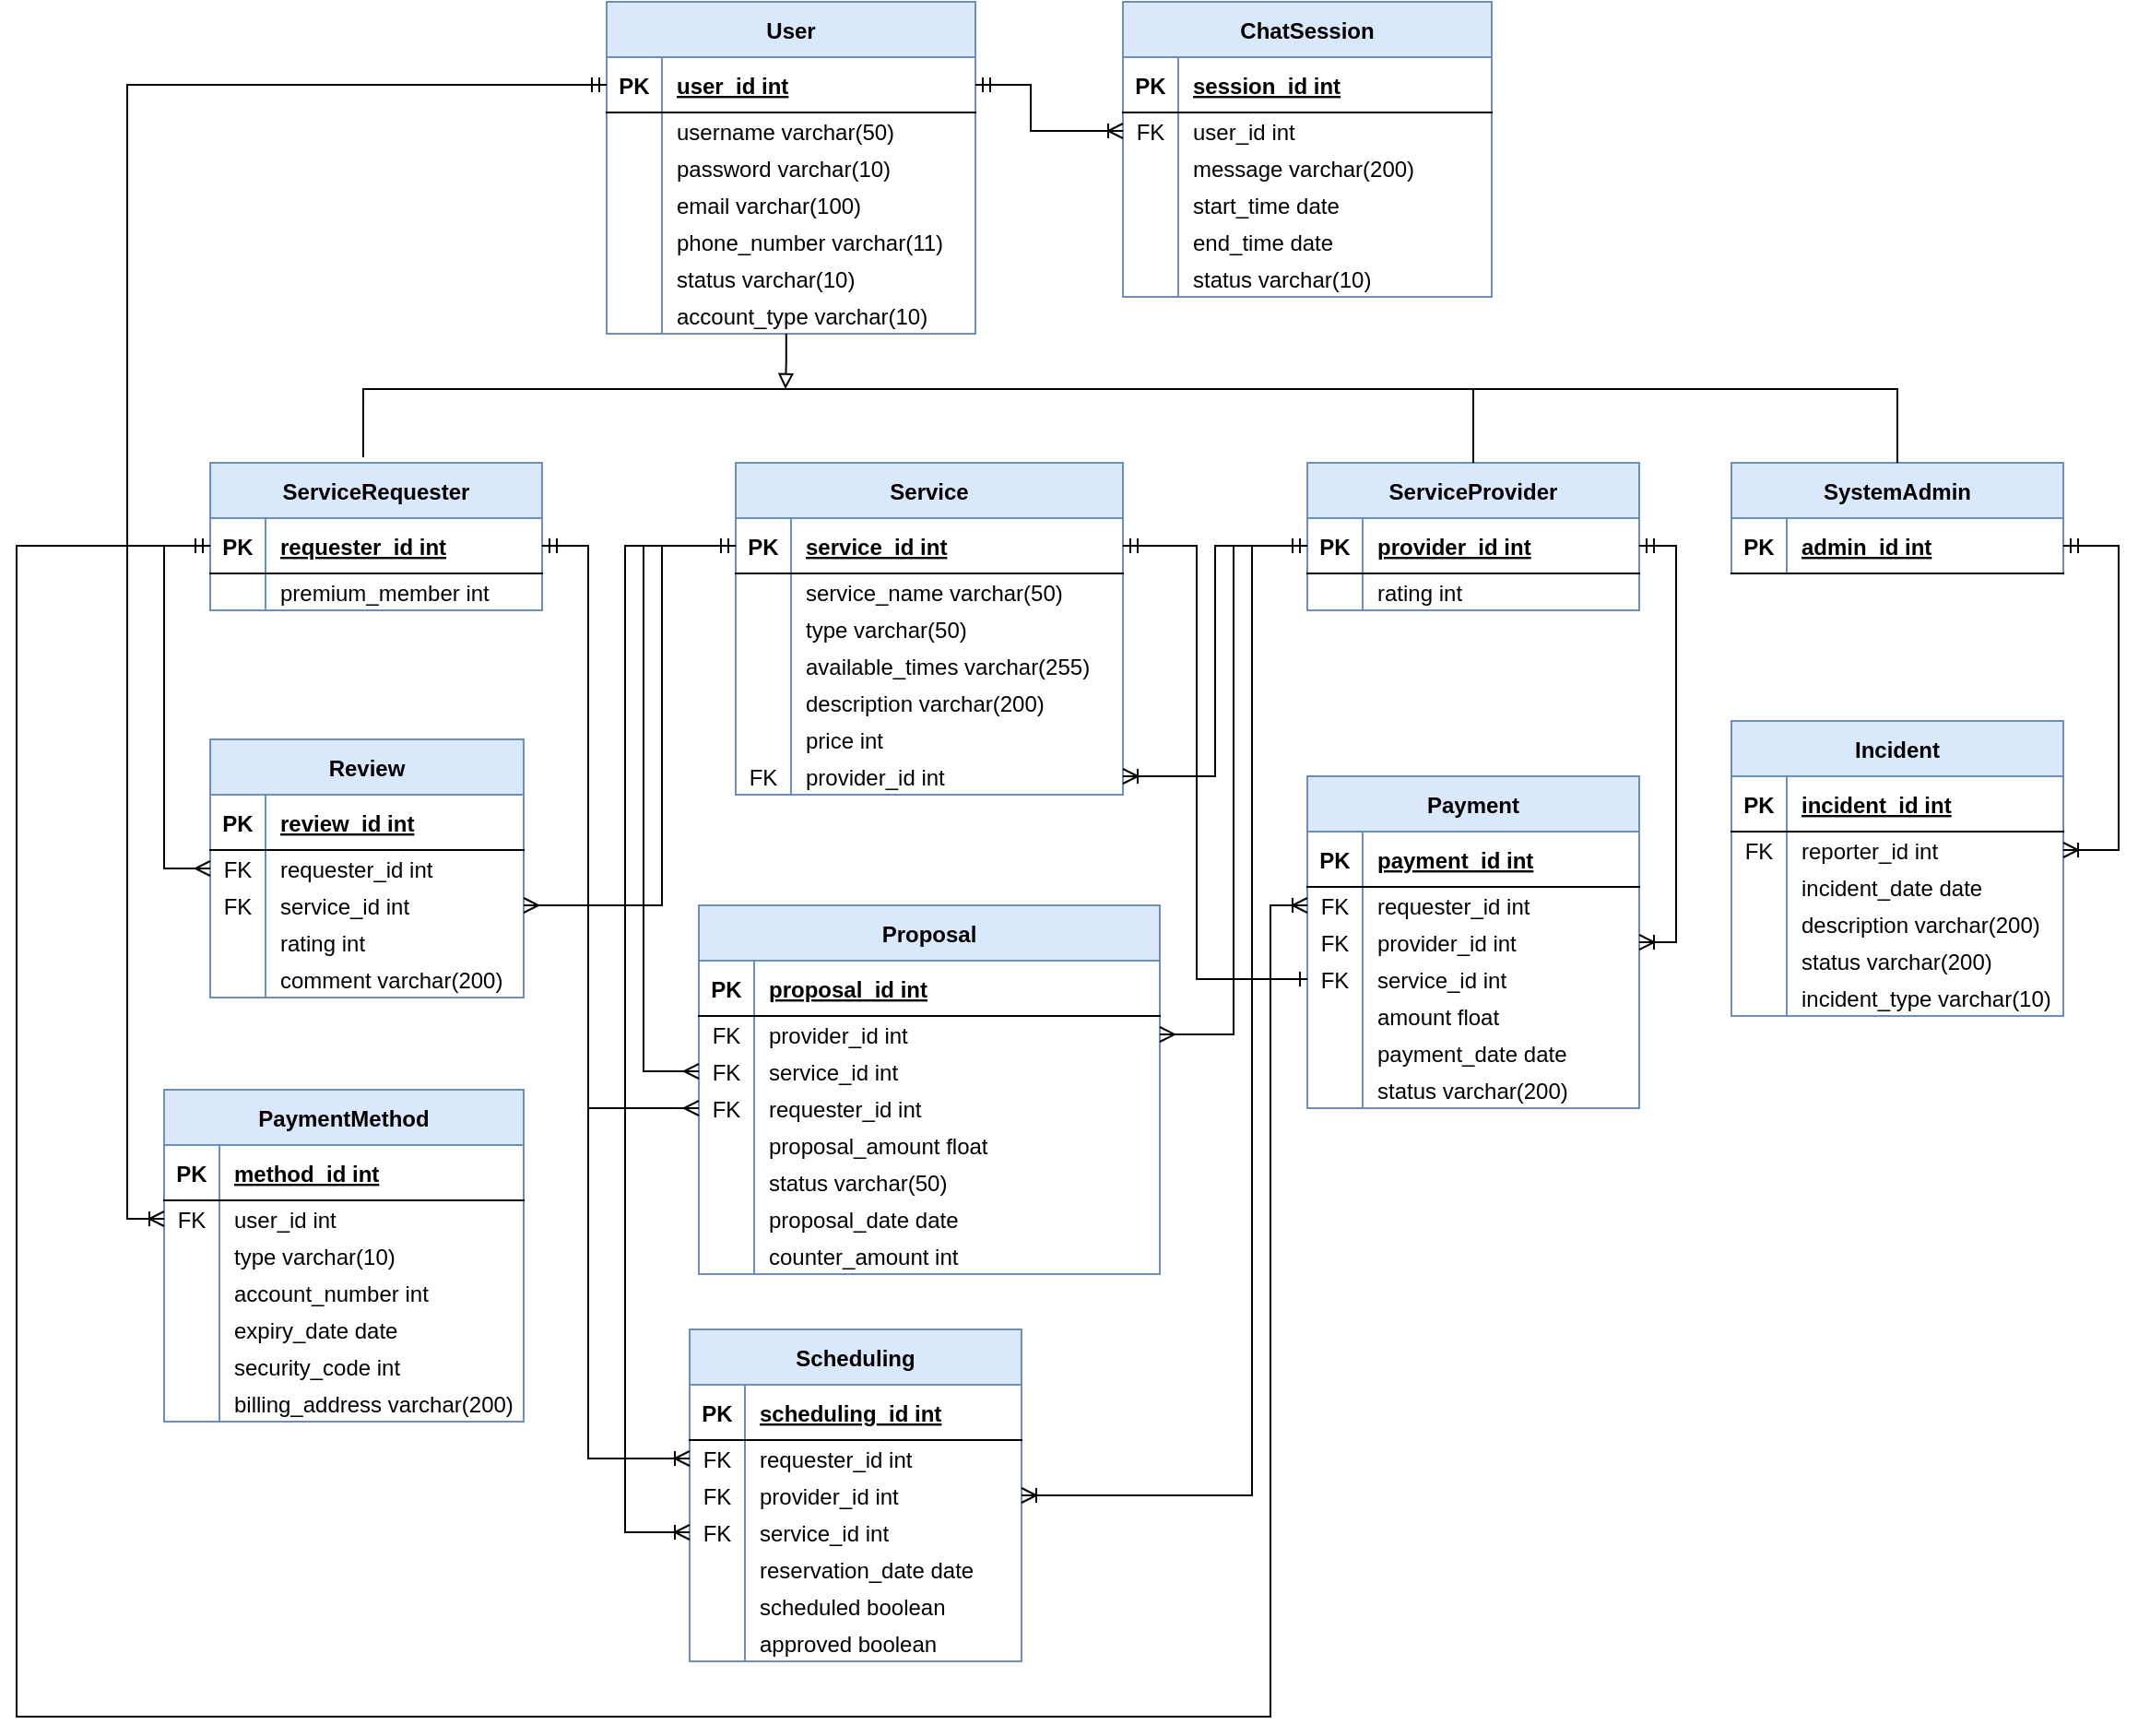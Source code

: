 <mxfile version="22.1.16" type="device">
  <diagram id="R2lEEEUBdFMjLlhIrx00" name="Page-1">
    <mxGraphModel dx="2580" dy="2660" grid="1" gridSize="10" guides="1" tooltips="1" connect="1" arrows="1" fold="1" page="1" pageScale="1" pageWidth="850" pageHeight="1100" math="0" shadow="0" extFonts="Permanent Marker^https://fonts.googleapis.com/css?family=Permanent+Marker">
      <root>
        <mxCell id="0" />
        <mxCell id="1" parent="0" />
        <mxCell id="C-vyLk0tnHw3VtMMgP7b-2" value="ServiceProvider" style="shape=table;startSize=30;container=1;collapsible=1;childLayout=tableLayout;fixedRows=1;rowLines=0;fontStyle=1;align=center;resizeLast=1;fillColor=#dae8fc;strokeColor=#6c8ebf;" parent="1" vertex="1">
          <mxGeometry x="-730" y="-1910" width="180" height="80" as="geometry" />
        </mxCell>
        <mxCell id="C-vyLk0tnHw3VtMMgP7b-3" value="" style="shape=partialRectangle;collapsible=0;dropTarget=0;pointerEvents=0;fillColor=none;points=[[0,0.5],[1,0.5]];portConstraint=eastwest;top=0;left=0;right=0;bottom=1;" parent="C-vyLk0tnHw3VtMMgP7b-2" vertex="1">
          <mxGeometry y="30" width="180" height="30" as="geometry" />
        </mxCell>
        <mxCell id="C-vyLk0tnHw3VtMMgP7b-4" value="PK" style="shape=partialRectangle;overflow=hidden;connectable=0;fillColor=none;top=0;left=0;bottom=0;right=0;fontStyle=1;" parent="C-vyLk0tnHw3VtMMgP7b-3" vertex="1">
          <mxGeometry width="30" height="30" as="geometry">
            <mxRectangle width="30" height="30" as="alternateBounds" />
          </mxGeometry>
        </mxCell>
        <mxCell id="C-vyLk0tnHw3VtMMgP7b-5" value="provider_id int" style="shape=partialRectangle;overflow=hidden;connectable=0;fillColor=none;top=0;left=0;bottom=0;right=0;align=left;spacingLeft=6;fontStyle=5;" parent="C-vyLk0tnHw3VtMMgP7b-3" vertex="1">
          <mxGeometry x="30" width="150" height="30" as="geometry">
            <mxRectangle width="150" height="30" as="alternateBounds" />
          </mxGeometry>
        </mxCell>
        <mxCell id="C-vyLk0tnHw3VtMMgP7b-6" value="" style="shape=partialRectangle;collapsible=0;dropTarget=0;pointerEvents=0;fillColor=none;points=[[0,0.5],[1,0.5]];portConstraint=eastwest;top=0;left=0;right=0;bottom=0;" parent="C-vyLk0tnHw3VtMMgP7b-2" vertex="1">
          <mxGeometry y="60" width="180" height="20" as="geometry" />
        </mxCell>
        <mxCell id="C-vyLk0tnHw3VtMMgP7b-7" value="" style="shape=partialRectangle;overflow=hidden;connectable=0;fillColor=none;top=0;left=0;bottom=0;right=0;" parent="C-vyLk0tnHw3VtMMgP7b-6" vertex="1">
          <mxGeometry width="30" height="20" as="geometry">
            <mxRectangle width="30" height="20" as="alternateBounds" />
          </mxGeometry>
        </mxCell>
        <mxCell id="C-vyLk0tnHw3VtMMgP7b-8" value="rating int" style="shape=partialRectangle;overflow=hidden;connectable=0;fillColor=none;top=0;left=0;bottom=0;right=0;align=left;spacingLeft=6;" parent="C-vyLk0tnHw3VtMMgP7b-6" vertex="1">
          <mxGeometry x="30" width="150" height="20" as="geometry">
            <mxRectangle width="150" height="20" as="alternateBounds" />
          </mxGeometry>
        </mxCell>
        <mxCell id="C-vyLk0tnHw3VtMMgP7b-13" value="Service" style="shape=table;startSize=30;container=1;collapsible=1;childLayout=tableLayout;fixedRows=1;rowLines=0;fontStyle=1;align=center;resizeLast=1;fillColor=#dae8fc;strokeColor=#6c8ebf;" parent="1" vertex="1">
          <mxGeometry x="-1040" y="-1910" width="210" height="180" as="geometry" />
        </mxCell>
        <mxCell id="C-vyLk0tnHw3VtMMgP7b-14" value="" style="shape=partialRectangle;collapsible=0;dropTarget=0;pointerEvents=0;fillColor=none;points=[[0,0.5],[1,0.5]];portConstraint=eastwest;top=0;left=0;right=0;bottom=1;" parent="C-vyLk0tnHw3VtMMgP7b-13" vertex="1">
          <mxGeometry y="30" width="210" height="30" as="geometry" />
        </mxCell>
        <mxCell id="C-vyLk0tnHw3VtMMgP7b-15" value="PK" style="shape=partialRectangle;overflow=hidden;connectable=0;fillColor=none;top=0;left=0;bottom=0;right=0;fontStyle=1;" parent="C-vyLk0tnHw3VtMMgP7b-14" vertex="1">
          <mxGeometry width="30" height="30" as="geometry">
            <mxRectangle width="30" height="30" as="alternateBounds" />
          </mxGeometry>
        </mxCell>
        <mxCell id="C-vyLk0tnHw3VtMMgP7b-16" value="service_id int" style="shape=partialRectangle;overflow=hidden;connectable=0;fillColor=none;top=0;left=0;bottom=0;right=0;align=left;spacingLeft=6;fontStyle=5;" parent="C-vyLk0tnHw3VtMMgP7b-14" vertex="1">
          <mxGeometry x="30" width="180" height="30" as="geometry">
            <mxRectangle width="180" height="30" as="alternateBounds" />
          </mxGeometry>
        </mxCell>
        <mxCell id="C-vyLk0tnHw3VtMMgP7b-20" value="" style="shape=partialRectangle;collapsible=0;dropTarget=0;pointerEvents=0;fillColor=none;points=[[0,0.5],[1,0.5]];portConstraint=eastwest;top=0;left=0;right=0;bottom=0;" parent="C-vyLk0tnHw3VtMMgP7b-13" vertex="1">
          <mxGeometry y="60" width="210" height="20" as="geometry" />
        </mxCell>
        <mxCell id="C-vyLk0tnHw3VtMMgP7b-21" value="" style="shape=partialRectangle;overflow=hidden;connectable=0;fillColor=none;top=0;left=0;bottom=0;right=0;" parent="C-vyLk0tnHw3VtMMgP7b-20" vertex="1">
          <mxGeometry width="30" height="20" as="geometry">
            <mxRectangle width="30" height="20" as="alternateBounds" />
          </mxGeometry>
        </mxCell>
        <mxCell id="C-vyLk0tnHw3VtMMgP7b-22" value="service_name varchar(50)" style="shape=partialRectangle;overflow=hidden;connectable=0;fillColor=none;top=0;left=0;bottom=0;right=0;align=left;spacingLeft=6;" parent="C-vyLk0tnHw3VtMMgP7b-20" vertex="1">
          <mxGeometry x="30" width="180" height="20" as="geometry">
            <mxRectangle width="180" height="20" as="alternateBounds" />
          </mxGeometry>
        </mxCell>
        <mxCell id="X0QKfnbGEKnTVk9c6X8E-27" value="" style="shape=partialRectangle;collapsible=0;dropTarget=0;pointerEvents=0;fillColor=none;points=[[0,0.5],[1,0.5]];portConstraint=eastwest;top=0;left=0;right=0;bottom=0;" parent="C-vyLk0tnHw3VtMMgP7b-13" vertex="1">
          <mxGeometry y="80" width="210" height="20" as="geometry" />
        </mxCell>
        <mxCell id="X0QKfnbGEKnTVk9c6X8E-28" value="" style="shape=partialRectangle;overflow=hidden;connectable=0;fillColor=none;top=0;left=0;bottom=0;right=0;" parent="X0QKfnbGEKnTVk9c6X8E-27" vertex="1">
          <mxGeometry width="30" height="20" as="geometry">
            <mxRectangle width="30" height="20" as="alternateBounds" />
          </mxGeometry>
        </mxCell>
        <mxCell id="X0QKfnbGEKnTVk9c6X8E-29" value="type varchar(50)" style="shape=partialRectangle;overflow=hidden;connectable=0;fillColor=none;top=0;left=0;bottom=0;right=0;align=left;spacingLeft=6;" parent="X0QKfnbGEKnTVk9c6X8E-27" vertex="1">
          <mxGeometry x="30" width="180" height="20" as="geometry">
            <mxRectangle width="180" height="20" as="alternateBounds" />
          </mxGeometry>
        </mxCell>
        <mxCell id="X0QKfnbGEKnTVk9c6X8E-30" value="" style="shape=partialRectangle;collapsible=0;dropTarget=0;pointerEvents=0;fillColor=none;points=[[0,0.5],[1,0.5]];portConstraint=eastwest;top=0;left=0;right=0;bottom=0;" parent="C-vyLk0tnHw3VtMMgP7b-13" vertex="1">
          <mxGeometry y="100" width="210" height="20" as="geometry" />
        </mxCell>
        <mxCell id="X0QKfnbGEKnTVk9c6X8E-31" value="" style="shape=partialRectangle;overflow=hidden;connectable=0;fillColor=none;top=0;left=0;bottom=0;right=0;" parent="X0QKfnbGEKnTVk9c6X8E-30" vertex="1">
          <mxGeometry width="30" height="20" as="geometry">
            <mxRectangle width="30" height="20" as="alternateBounds" />
          </mxGeometry>
        </mxCell>
        <mxCell id="X0QKfnbGEKnTVk9c6X8E-32" value="available_times varchar(255)" style="shape=partialRectangle;overflow=hidden;connectable=0;fillColor=none;top=0;left=0;bottom=0;right=0;align=left;spacingLeft=6;" parent="X0QKfnbGEKnTVk9c6X8E-30" vertex="1">
          <mxGeometry x="30" width="180" height="20" as="geometry">
            <mxRectangle width="180" height="20" as="alternateBounds" />
          </mxGeometry>
        </mxCell>
        <mxCell id="kZIPnpXtTYGKchgnMpPG-46" value="" style="shape=partialRectangle;collapsible=0;dropTarget=0;pointerEvents=0;fillColor=none;points=[[0,0.5],[1,0.5]];portConstraint=eastwest;top=0;left=0;right=0;bottom=0;" parent="C-vyLk0tnHw3VtMMgP7b-13" vertex="1">
          <mxGeometry y="120" width="210" height="20" as="geometry" />
        </mxCell>
        <mxCell id="kZIPnpXtTYGKchgnMpPG-47" value="" style="shape=partialRectangle;overflow=hidden;connectable=0;fillColor=none;top=0;left=0;bottom=0;right=0;" parent="kZIPnpXtTYGKchgnMpPG-46" vertex="1">
          <mxGeometry width="30" height="20" as="geometry">
            <mxRectangle width="30" height="20" as="alternateBounds" />
          </mxGeometry>
        </mxCell>
        <mxCell id="kZIPnpXtTYGKchgnMpPG-48" value="description varchar(200)" style="shape=partialRectangle;overflow=hidden;connectable=0;fillColor=none;top=0;left=0;bottom=0;right=0;align=left;spacingLeft=6;" parent="kZIPnpXtTYGKchgnMpPG-46" vertex="1">
          <mxGeometry x="30" width="180" height="20" as="geometry">
            <mxRectangle width="180" height="20" as="alternateBounds" />
          </mxGeometry>
        </mxCell>
        <mxCell id="kZIPnpXtTYGKchgnMpPG-49" value="" style="shape=partialRectangle;collapsible=0;dropTarget=0;pointerEvents=0;fillColor=none;points=[[0,0.5],[1,0.5]];portConstraint=eastwest;top=0;left=0;right=0;bottom=0;" parent="C-vyLk0tnHw3VtMMgP7b-13" vertex="1">
          <mxGeometry y="140" width="210" height="20" as="geometry" />
        </mxCell>
        <mxCell id="kZIPnpXtTYGKchgnMpPG-50" value="" style="shape=partialRectangle;overflow=hidden;connectable=0;fillColor=none;top=0;left=0;bottom=0;right=0;" parent="kZIPnpXtTYGKchgnMpPG-49" vertex="1">
          <mxGeometry width="30" height="20" as="geometry">
            <mxRectangle width="30" height="20" as="alternateBounds" />
          </mxGeometry>
        </mxCell>
        <mxCell id="kZIPnpXtTYGKchgnMpPG-51" value="price int" style="shape=partialRectangle;overflow=hidden;connectable=0;fillColor=none;top=0;left=0;bottom=0;right=0;align=left;spacingLeft=6;" parent="kZIPnpXtTYGKchgnMpPG-49" vertex="1">
          <mxGeometry x="30" width="180" height="20" as="geometry">
            <mxRectangle width="180" height="20" as="alternateBounds" />
          </mxGeometry>
        </mxCell>
        <mxCell id="X0QKfnbGEKnTVk9c6X8E-128" value="" style="shape=partialRectangle;collapsible=0;dropTarget=0;pointerEvents=0;fillColor=none;points=[[0,0.5],[1,0.5]];portConstraint=eastwest;top=0;left=0;right=0;bottom=0;" parent="C-vyLk0tnHw3VtMMgP7b-13" vertex="1">
          <mxGeometry y="160" width="210" height="20" as="geometry" />
        </mxCell>
        <mxCell id="X0QKfnbGEKnTVk9c6X8E-129" value="FK" style="shape=partialRectangle;overflow=hidden;connectable=0;fillColor=none;top=0;left=0;bottom=0;right=0;" parent="X0QKfnbGEKnTVk9c6X8E-128" vertex="1">
          <mxGeometry width="30" height="20" as="geometry">
            <mxRectangle width="30" height="20" as="alternateBounds" />
          </mxGeometry>
        </mxCell>
        <mxCell id="X0QKfnbGEKnTVk9c6X8E-130" value="provider_id int" style="shape=partialRectangle;overflow=hidden;connectable=0;fillColor=none;top=0;left=0;bottom=0;right=0;align=left;spacingLeft=6;" parent="X0QKfnbGEKnTVk9c6X8E-128" vertex="1">
          <mxGeometry x="30" width="180" height="20" as="geometry">
            <mxRectangle width="180" height="20" as="alternateBounds" />
          </mxGeometry>
        </mxCell>
        <mxCell id="C-vyLk0tnHw3VtMMgP7b-23" value="ServiceRequester" style="shape=table;startSize=30;container=1;collapsible=1;childLayout=tableLayout;fixedRows=1;rowLines=0;fontStyle=1;align=center;resizeLast=1;fillColor=#dae8fc;strokeColor=#6c8ebf;" parent="1" vertex="1">
          <mxGeometry x="-1325" y="-1910" width="180" height="80" as="geometry" />
        </mxCell>
        <mxCell id="C-vyLk0tnHw3VtMMgP7b-24" value="" style="shape=partialRectangle;collapsible=0;dropTarget=0;pointerEvents=0;fillColor=none;points=[[0,0.5],[1,0.5]];portConstraint=eastwest;top=0;left=0;right=0;bottom=1;" parent="C-vyLk0tnHw3VtMMgP7b-23" vertex="1">
          <mxGeometry y="30" width="180" height="30" as="geometry" />
        </mxCell>
        <mxCell id="C-vyLk0tnHw3VtMMgP7b-25" value="PK" style="shape=partialRectangle;overflow=hidden;connectable=0;fillColor=none;top=0;left=0;bottom=0;right=0;fontStyle=1;" parent="C-vyLk0tnHw3VtMMgP7b-24" vertex="1">
          <mxGeometry width="30" height="30" as="geometry">
            <mxRectangle width="30" height="30" as="alternateBounds" />
          </mxGeometry>
        </mxCell>
        <mxCell id="C-vyLk0tnHw3VtMMgP7b-26" value="requester_id int" style="shape=partialRectangle;overflow=hidden;connectable=0;fillColor=none;top=0;left=0;bottom=0;right=0;align=left;spacingLeft=6;fontStyle=5;" parent="C-vyLk0tnHw3VtMMgP7b-24" vertex="1">
          <mxGeometry x="30" width="150" height="30" as="geometry">
            <mxRectangle width="150" height="30" as="alternateBounds" />
          </mxGeometry>
        </mxCell>
        <mxCell id="C-vyLk0tnHw3VtMMgP7b-27" value="" style="shape=partialRectangle;collapsible=0;dropTarget=0;pointerEvents=0;fillColor=none;points=[[0,0.5],[1,0.5]];portConstraint=eastwest;top=0;left=0;right=0;bottom=0;" parent="C-vyLk0tnHw3VtMMgP7b-23" vertex="1">
          <mxGeometry y="60" width="180" height="20" as="geometry" />
        </mxCell>
        <mxCell id="C-vyLk0tnHw3VtMMgP7b-28" value="" style="shape=partialRectangle;overflow=hidden;connectable=0;fillColor=none;top=0;left=0;bottom=0;right=0;" parent="C-vyLk0tnHw3VtMMgP7b-27" vertex="1">
          <mxGeometry width="30" height="20" as="geometry">
            <mxRectangle width="30" height="20" as="alternateBounds" />
          </mxGeometry>
        </mxCell>
        <mxCell id="C-vyLk0tnHw3VtMMgP7b-29" value="premium_member int" style="shape=partialRectangle;overflow=hidden;connectable=0;fillColor=none;top=0;left=0;bottom=0;right=0;align=left;spacingLeft=6;" parent="C-vyLk0tnHw3VtMMgP7b-27" vertex="1">
          <mxGeometry x="30" width="150" height="20" as="geometry">
            <mxRectangle width="150" height="20" as="alternateBounds" />
          </mxGeometry>
        </mxCell>
        <mxCell id="X0QKfnbGEKnTVk9c6X8E-33" value="Scheduling" style="shape=table;startSize=30;container=1;collapsible=1;childLayout=tableLayout;fixedRows=1;rowLines=0;fontStyle=1;align=center;resizeLast=1;fillColor=#dae8fc;strokeColor=#6c8ebf;" parent="1" vertex="1">
          <mxGeometry x="-1065" y="-1440" width="180" height="180" as="geometry" />
        </mxCell>
        <mxCell id="X0QKfnbGEKnTVk9c6X8E-34" value="" style="shape=partialRectangle;collapsible=0;dropTarget=0;pointerEvents=0;fillColor=none;points=[[0,0.5],[1,0.5]];portConstraint=eastwest;top=0;left=0;right=0;bottom=1;" parent="X0QKfnbGEKnTVk9c6X8E-33" vertex="1">
          <mxGeometry y="30" width="180" height="30" as="geometry" />
        </mxCell>
        <mxCell id="X0QKfnbGEKnTVk9c6X8E-35" value="PK" style="shape=partialRectangle;overflow=hidden;connectable=0;fillColor=none;top=0;left=0;bottom=0;right=0;fontStyle=1;" parent="X0QKfnbGEKnTVk9c6X8E-34" vertex="1">
          <mxGeometry width="30" height="30" as="geometry">
            <mxRectangle width="30" height="30" as="alternateBounds" />
          </mxGeometry>
        </mxCell>
        <mxCell id="X0QKfnbGEKnTVk9c6X8E-36" value="scheduling_id int" style="shape=partialRectangle;overflow=hidden;connectable=0;fillColor=none;top=0;left=0;bottom=0;right=0;align=left;spacingLeft=6;fontStyle=5;" parent="X0QKfnbGEKnTVk9c6X8E-34" vertex="1">
          <mxGeometry x="30" width="150" height="30" as="geometry">
            <mxRectangle width="150" height="30" as="alternateBounds" />
          </mxGeometry>
        </mxCell>
        <mxCell id="X0QKfnbGEKnTVk9c6X8E-37" value="" style="shape=partialRectangle;collapsible=0;dropTarget=0;pointerEvents=0;fillColor=none;points=[[0,0.5],[1,0.5]];portConstraint=eastwest;top=0;left=0;right=0;bottom=0;" parent="X0QKfnbGEKnTVk9c6X8E-33" vertex="1">
          <mxGeometry y="60" width="180" height="20" as="geometry" />
        </mxCell>
        <mxCell id="X0QKfnbGEKnTVk9c6X8E-38" value="FK" style="shape=partialRectangle;overflow=hidden;connectable=0;fillColor=none;top=0;left=0;bottom=0;right=0;" parent="X0QKfnbGEKnTVk9c6X8E-37" vertex="1">
          <mxGeometry width="30" height="20" as="geometry">
            <mxRectangle width="30" height="20" as="alternateBounds" />
          </mxGeometry>
        </mxCell>
        <mxCell id="X0QKfnbGEKnTVk9c6X8E-39" value="requester_id int" style="shape=partialRectangle;overflow=hidden;connectable=0;fillColor=none;top=0;left=0;bottom=0;right=0;align=left;spacingLeft=6;" parent="X0QKfnbGEKnTVk9c6X8E-37" vertex="1">
          <mxGeometry x="30" width="150" height="20" as="geometry">
            <mxRectangle width="150" height="20" as="alternateBounds" />
          </mxGeometry>
        </mxCell>
        <mxCell id="X0QKfnbGEKnTVk9c6X8E-40" value="" style="shape=partialRectangle;collapsible=0;dropTarget=0;pointerEvents=0;fillColor=none;points=[[0,0.5],[1,0.5]];portConstraint=eastwest;top=0;left=0;right=0;bottom=0;" parent="X0QKfnbGEKnTVk9c6X8E-33" vertex="1">
          <mxGeometry y="80" width="180" height="20" as="geometry" />
        </mxCell>
        <mxCell id="X0QKfnbGEKnTVk9c6X8E-41" value="FK" style="shape=partialRectangle;overflow=hidden;connectable=0;fillColor=none;top=0;left=0;bottom=0;right=0;" parent="X0QKfnbGEKnTVk9c6X8E-40" vertex="1">
          <mxGeometry width="30" height="20" as="geometry">
            <mxRectangle width="30" height="20" as="alternateBounds" />
          </mxGeometry>
        </mxCell>
        <mxCell id="X0QKfnbGEKnTVk9c6X8E-42" value="provider_id int" style="shape=partialRectangle;overflow=hidden;connectable=0;fillColor=none;top=0;left=0;bottom=0;right=0;align=left;spacingLeft=6;" parent="X0QKfnbGEKnTVk9c6X8E-40" vertex="1">
          <mxGeometry x="30" width="150" height="20" as="geometry">
            <mxRectangle width="150" height="20" as="alternateBounds" />
          </mxGeometry>
        </mxCell>
        <mxCell id="X0QKfnbGEKnTVk9c6X8E-43" value="" style="shape=partialRectangle;collapsible=0;dropTarget=0;pointerEvents=0;fillColor=none;points=[[0,0.5],[1,0.5]];portConstraint=eastwest;top=0;left=0;right=0;bottom=0;" parent="X0QKfnbGEKnTVk9c6X8E-33" vertex="1">
          <mxGeometry y="100" width="180" height="20" as="geometry" />
        </mxCell>
        <mxCell id="X0QKfnbGEKnTVk9c6X8E-44" value="FK" style="shape=partialRectangle;overflow=hidden;connectable=0;fillColor=none;top=0;left=0;bottom=0;right=0;" parent="X0QKfnbGEKnTVk9c6X8E-43" vertex="1">
          <mxGeometry width="30" height="20" as="geometry">
            <mxRectangle width="30" height="20" as="alternateBounds" />
          </mxGeometry>
        </mxCell>
        <mxCell id="X0QKfnbGEKnTVk9c6X8E-45" value="service_id int" style="shape=partialRectangle;overflow=hidden;connectable=0;fillColor=none;top=0;left=0;bottom=0;right=0;align=left;spacingLeft=6;" parent="X0QKfnbGEKnTVk9c6X8E-43" vertex="1">
          <mxGeometry x="30" width="150" height="20" as="geometry">
            <mxRectangle width="150" height="20" as="alternateBounds" />
          </mxGeometry>
        </mxCell>
        <mxCell id="X0QKfnbGEKnTVk9c6X8E-46" value="" style="shape=partialRectangle;collapsible=0;dropTarget=0;pointerEvents=0;fillColor=none;points=[[0,0.5],[1,0.5]];portConstraint=eastwest;top=0;left=0;right=0;bottom=0;" parent="X0QKfnbGEKnTVk9c6X8E-33" vertex="1">
          <mxGeometry y="120" width="180" height="20" as="geometry" />
        </mxCell>
        <mxCell id="X0QKfnbGEKnTVk9c6X8E-47" value="" style="shape=partialRectangle;overflow=hidden;connectable=0;fillColor=none;top=0;left=0;bottom=0;right=0;" parent="X0QKfnbGEKnTVk9c6X8E-46" vertex="1">
          <mxGeometry width="30" height="20" as="geometry">
            <mxRectangle width="30" height="20" as="alternateBounds" />
          </mxGeometry>
        </mxCell>
        <mxCell id="X0QKfnbGEKnTVk9c6X8E-48" value="reservation_date date" style="shape=partialRectangle;overflow=hidden;connectable=0;fillColor=none;top=0;left=0;bottom=0;right=0;align=left;spacingLeft=6;" parent="X0QKfnbGEKnTVk9c6X8E-46" vertex="1">
          <mxGeometry x="30" width="150" height="20" as="geometry">
            <mxRectangle width="150" height="20" as="alternateBounds" />
          </mxGeometry>
        </mxCell>
        <mxCell id="X0QKfnbGEKnTVk9c6X8E-49" value="" style="shape=partialRectangle;collapsible=0;dropTarget=0;pointerEvents=0;fillColor=none;points=[[0,0.5],[1,0.5]];portConstraint=eastwest;top=0;left=0;right=0;bottom=0;" parent="X0QKfnbGEKnTVk9c6X8E-33" vertex="1">
          <mxGeometry y="140" width="180" height="20" as="geometry" />
        </mxCell>
        <mxCell id="X0QKfnbGEKnTVk9c6X8E-50" value="" style="shape=partialRectangle;overflow=hidden;connectable=0;fillColor=none;top=0;left=0;bottom=0;right=0;" parent="X0QKfnbGEKnTVk9c6X8E-49" vertex="1">
          <mxGeometry width="30" height="20" as="geometry">
            <mxRectangle width="30" height="20" as="alternateBounds" />
          </mxGeometry>
        </mxCell>
        <mxCell id="X0QKfnbGEKnTVk9c6X8E-51" value="scheduled boolean" style="shape=partialRectangle;overflow=hidden;connectable=0;fillColor=none;top=0;left=0;bottom=0;right=0;align=left;spacingLeft=6;" parent="X0QKfnbGEKnTVk9c6X8E-49" vertex="1">
          <mxGeometry x="30" width="150" height="20" as="geometry">
            <mxRectangle width="150" height="20" as="alternateBounds" />
          </mxGeometry>
        </mxCell>
        <mxCell id="o2v9ZLxIEgoudaFfX7km-1" value="" style="shape=partialRectangle;collapsible=0;dropTarget=0;pointerEvents=0;fillColor=none;points=[[0,0.5],[1,0.5]];portConstraint=eastwest;top=0;left=0;right=0;bottom=0;" vertex="1" parent="X0QKfnbGEKnTVk9c6X8E-33">
          <mxGeometry y="160" width="180" height="20" as="geometry" />
        </mxCell>
        <mxCell id="o2v9ZLxIEgoudaFfX7km-2" value="" style="shape=partialRectangle;overflow=hidden;connectable=0;fillColor=none;top=0;left=0;bottom=0;right=0;" vertex="1" parent="o2v9ZLxIEgoudaFfX7km-1">
          <mxGeometry width="30" height="20" as="geometry">
            <mxRectangle width="30" height="20" as="alternateBounds" />
          </mxGeometry>
        </mxCell>
        <mxCell id="o2v9ZLxIEgoudaFfX7km-3" value="approved boolean" style="shape=partialRectangle;overflow=hidden;connectable=0;fillColor=none;top=0;left=0;bottom=0;right=0;align=left;spacingLeft=6;" vertex="1" parent="o2v9ZLxIEgoudaFfX7km-1">
          <mxGeometry x="30" width="150" height="20" as="geometry">
            <mxRectangle width="150" height="20" as="alternateBounds" />
          </mxGeometry>
        </mxCell>
        <mxCell id="X0QKfnbGEKnTVk9c6X8E-52" value="Review" style="shape=table;startSize=30;container=1;collapsible=1;childLayout=tableLayout;fixedRows=1;rowLines=0;fontStyle=1;align=center;resizeLast=1;fillColor=#dae8fc;strokeColor=#6c8ebf;" parent="1" vertex="1">
          <mxGeometry x="-1325" y="-1760" width="170" height="140" as="geometry" />
        </mxCell>
        <mxCell id="X0QKfnbGEKnTVk9c6X8E-53" value="" style="shape=partialRectangle;collapsible=0;dropTarget=0;pointerEvents=0;fillColor=none;points=[[0,0.5],[1,0.5]];portConstraint=eastwest;top=0;left=0;right=0;bottom=1;" parent="X0QKfnbGEKnTVk9c6X8E-52" vertex="1">
          <mxGeometry y="30" width="170" height="30" as="geometry" />
        </mxCell>
        <mxCell id="X0QKfnbGEKnTVk9c6X8E-54" value="PK" style="shape=partialRectangle;overflow=hidden;connectable=0;fillColor=none;top=0;left=0;bottom=0;right=0;fontStyle=1;" parent="X0QKfnbGEKnTVk9c6X8E-53" vertex="1">
          <mxGeometry width="30" height="30" as="geometry">
            <mxRectangle width="30" height="30" as="alternateBounds" />
          </mxGeometry>
        </mxCell>
        <mxCell id="X0QKfnbGEKnTVk9c6X8E-55" value="review_id int" style="shape=partialRectangle;overflow=hidden;connectable=0;fillColor=none;top=0;left=0;bottom=0;right=0;align=left;spacingLeft=6;fontStyle=5;" parent="X0QKfnbGEKnTVk9c6X8E-53" vertex="1">
          <mxGeometry x="30" width="140" height="30" as="geometry">
            <mxRectangle width="140" height="30" as="alternateBounds" />
          </mxGeometry>
        </mxCell>
        <mxCell id="X0QKfnbGEKnTVk9c6X8E-56" value="" style="shape=partialRectangle;collapsible=0;dropTarget=0;pointerEvents=0;fillColor=none;points=[[0,0.5],[1,0.5]];portConstraint=eastwest;top=0;left=0;right=0;bottom=0;" parent="X0QKfnbGEKnTVk9c6X8E-52" vertex="1">
          <mxGeometry y="60" width="170" height="20" as="geometry" />
        </mxCell>
        <mxCell id="X0QKfnbGEKnTVk9c6X8E-57" value="FK" style="shape=partialRectangle;overflow=hidden;connectable=0;fillColor=none;top=0;left=0;bottom=0;right=0;" parent="X0QKfnbGEKnTVk9c6X8E-56" vertex="1">
          <mxGeometry width="30" height="20" as="geometry">
            <mxRectangle width="30" height="20" as="alternateBounds" />
          </mxGeometry>
        </mxCell>
        <mxCell id="X0QKfnbGEKnTVk9c6X8E-58" value="requester_id int" style="shape=partialRectangle;overflow=hidden;connectable=0;fillColor=none;top=0;left=0;bottom=0;right=0;align=left;spacingLeft=6;" parent="X0QKfnbGEKnTVk9c6X8E-56" vertex="1">
          <mxGeometry x="30" width="140" height="20" as="geometry">
            <mxRectangle width="140" height="20" as="alternateBounds" />
          </mxGeometry>
        </mxCell>
        <mxCell id="X0QKfnbGEKnTVk9c6X8E-59" value="" style="shape=partialRectangle;collapsible=0;dropTarget=0;pointerEvents=0;fillColor=none;points=[[0,0.5],[1,0.5]];portConstraint=eastwest;top=0;left=0;right=0;bottom=0;" parent="X0QKfnbGEKnTVk9c6X8E-52" vertex="1">
          <mxGeometry y="80" width="170" height="20" as="geometry" />
        </mxCell>
        <mxCell id="X0QKfnbGEKnTVk9c6X8E-60" value="FK" style="shape=partialRectangle;overflow=hidden;connectable=0;fillColor=none;top=0;left=0;bottom=0;right=0;" parent="X0QKfnbGEKnTVk9c6X8E-59" vertex="1">
          <mxGeometry width="30" height="20" as="geometry">
            <mxRectangle width="30" height="20" as="alternateBounds" />
          </mxGeometry>
        </mxCell>
        <mxCell id="X0QKfnbGEKnTVk9c6X8E-61" value="service_id int" style="shape=partialRectangle;overflow=hidden;connectable=0;fillColor=none;top=0;left=0;bottom=0;right=0;align=left;spacingLeft=6;" parent="X0QKfnbGEKnTVk9c6X8E-59" vertex="1">
          <mxGeometry x="30" width="140" height="20" as="geometry">
            <mxRectangle width="140" height="20" as="alternateBounds" />
          </mxGeometry>
        </mxCell>
        <mxCell id="X0QKfnbGEKnTVk9c6X8E-62" value="" style="shape=partialRectangle;collapsible=0;dropTarget=0;pointerEvents=0;fillColor=none;points=[[0,0.5],[1,0.5]];portConstraint=eastwest;top=0;left=0;right=0;bottom=0;" parent="X0QKfnbGEKnTVk9c6X8E-52" vertex="1">
          <mxGeometry y="100" width="170" height="20" as="geometry" />
        </mxCell>
        <mxCell id="X0QKfnbGEKnTVk9c6X8E-63" value="" style="shape=partialRectangle;overflow=hidden;connectable=0;fillColor=none;top=0;left=0;bottom=0;right=0;" parent="X0QKfnbGEKnTVk9c6X8E-62" vertex="1">
          <mxGeometry width="30" height="20" as="geometry">
            <mxRectangle width="30" height="20" as="alternateBounds" />
          </mxGeometry>
        </mxCell>
        <mxCell id="X0QKfnbGEKnTVk9c6X8E-64" value="rating int" style="shape=partialRectangle;overflow=hidden;connectable=0;fillColor=none;top=0;left=0;bottom=0;right=0;align=left;spacingLeft=6;" parent="X0QKfnbGEKnTVk9c6X8E-62" vertex="1">
          <mxGeometry x="30" width="140" height="20" as="geometry">
            <mxRectangle width="140" height="20" as="alternateBounds" />
          </mxGeometry>
        </mxCell>
        <mxCell id="X0QKfnbGEKnTVk9c6X8E-65" value="" style="shape=partialRectangle;collapsible=0;dropTarget=0;pointerEvents=0;fillColor=none;points=[[0,0.5],[1,0.5]];portConstraint=eastwest;top=0;left=0;right=0;bottom=0;" parent="X0QKfnbGEKnTVk9c6X8E-52" vertex="1">
          <mxGeometry y="120" width="170" height="20" as="geometry" />
        </mxCell>
        <mxCell id="X0QKfnbGEKnTVk9c6X8E-66" value="" style="shape=partialRectangle;overflow=hidden;connectable=0;fillColor=none;top=0;left=0;bottom=0;right=0;" parent="X0QKfnbGEKnTVk9c6X8E-65" vertex="1">
          <mxGeometry width="30" height="20" as="geometry">
            <mxRectangle width="30" height="20" as="alternateBounds" />
          </mxGeometry>
        </mxCell>
        <mxCell id="X0QKfnbGEKnTVk9c6X8E-67" value="comment varchar(200)" style="shape=partialRectangle;overflow=hidden;connectable=0;fillColor=none;top=0;left=0;bottom=0;right=0;align=left;spacingLeft=6;" parent="X0QKfnbGEKnTVk9c6X8E-65" vertex="1">
          <mxGeometry x="30" width="140" height="20" as="geometry">
            <mxRectangle width="140" height="20" as="alternateBounds" />
          </mxGeometry>
        </mxCell>
        <mxCell id="X0QKfnbGEKnTVk9c6X8E-68" value="Payment" style="shape=table;startSize=30;container=1;collapsible=1;childLayout=tableLayout;fixedRows=1;rowLines=0;fontStyle=1;align=center;resizeLast=1;fillColor=#dae8fc;strokeColor=#6c8ebf;" parent="1" vertex="1">
          <mxGeometry x="-730" y="-1740" width="180" height="180" as="geometry" />
        </mxCell>
        <mxCell id="X0QKfnbGEKnTVk9c6X8E-69" value="" style="shape=partialRectangle;collapsible=0;dropTarget=0;pointerEvents=0;fillColor=none;points=[[0,0.5],[1,0.5]];portConstraint=eastwest;top=0;left=0;right=0;bottom=1;" parent="X0QKfnbGEKnTVk9c6X8E-68" vertex="1">
          <mxGeometry y="30" width="180" height="30" as="geometry" />
        </mxCell>
        <mxCell id="X0QKfnbGEKnTVk9c6X8E-70" value="PK" style="shape=partialRectangle;overflow=hidden;connectable=0;fillColor=none;top=0;left=0;bottom=0;right=0;fontStyle=1;" parent="X0QKfnbGEKnTVk9c6X8E-69" vertex="1">
          <mxGeometry width="30" height="30" as="geometry">
            <mxRectangle width="30" height="30" as="alternateBounds" />
          </mxGeometry>
        </mxCell>
        <mxCell id="X0QKfnbGEKnTVk9c6X8E-71" value="payment_id int" style="shape=partialRectangle;overflow=hidden;connectable=0;fillColor=none;top=0;left=0;bottom=0;right=0;align=left;spacingLeft=6;fontStyle=5;" parent="X0QKfnbGEKnTVk9c6X8E-69" vertex="1">
          <mxGeometry x="30" width="150" height="30" as="geometry">
            <mxRectangle width="150" height="30" as="alternateBounds" />
          </mxGeometry>
        </mxCell>
        <mxCell id="X0QKfnbGEKnTVk9c6X8E-72" value="" style="shape=partialRectangle;collapsible=0;dropTarget=0;pointerEvents=0;fillColor=none;points=[[0,0.5],[1,0.5]];portConstraint=eastwest;top=0;left=0;right=0;bottom=0;" parent="X0QKfnbGEKnTVk9c6X8E-68" vertex="1">
          <mxGeometry y="60" width="180" height="20" as="geometry" />
        </mxCell>
        <mxCell id="X0QKfnbGEKnTVk9c6X8E-73" value="FK" style="shape=partialRectangle;overflow=hidden;connectable=0;fillColor=none;top=0;left=0;bottom=0;right=0;" parent="X0QKfnbGEKnTVk9c6X8E-72" vertex="1">
          <mxGeometry width="30" height="20" as="geometry">
            <mxRectangle width="30" height="20" as="alternateBounds" />
          </mxGeometry>
        </mxCell>
        <mxCell id="X0QKfnbGEKnTVk9c6X8E-74" value="requester_id int" style="shape=partialRectangle;overflow=hidden;connectable=0;fillColor=none;top=0;left=0;bottom=0;right=0;align=left;spacingLeft=6;" parent="X0QKfnbGEKnTVk9c6X8E-72" vertex="1">
          <mxGeometry x="30" width="150" height="20" as="geometry">
            <mxRectangle width="150" height="20" as="alternateBounds" />
          </mxGeometry>
        </mxCell>
        <mxCell id="X0QKfnbGEKnTVk9c6X8E-75" value="" style="shape=partialRectangle;collapsible=0;dropTarget=0;pointerEvents=0;fillColor=none;points=[[0,0.5],[1,0.5]];portConstraint=eastwest;top=0;left=0;right=0;bottom=0;" parent="X0QKfnbGEKnTVk9c6X8E-68" vertex="1">
          <mxGeometry y="80" width="180" height="20" as="geometry" />
        </mxCell>
        <mxCell id="X0QKfnbGEKnTVk9c6X8E-76" value="FK" style="shape=partialRectangle;overflow=hidden;connectable=0;fillColor=none;top=0;left=0;bottom=0;right=0;" parent="X0QKfnbGEKnTVk9c6X8E-75" vertex="1">
          <mxGeometry width="30" height="20" as="geometry">
            <mxRectangle width="30" height="20" as="alternateBounds" />
          </mxGeometry>
        </mxCell>
        <mxCell id="X0QKfnbGEKnTVk9c6X8E-77" value="provider_id int" style="shape=partialRectangle;overflow=hidden;connectable=0;fillColor=none;top=0;left=0;bottom=0;right=0;align=left;spacingLeft=6;" parent="X0QKfnbGEKnTVk9c6X8E-75" vertex="1">
          <mxGeometry x="30" width="150" height="20" as="geometry">
            <mxRectangle width="150" height="20" as="alternateBounds" />
          </mxGeometry>
        </mxCell>
        <mxCell id="X0QKfnbGEKnTVk9c6X8E-78" value="" style="shape=partialRectangle;collapsible=0;dropTarget=0;pointerEvents=0;fillColor=none;points=[[0,0.5],[1,0.5]];portConstraint=eastwest;top=0;left=0;right=0;bottom=0;" parent="X0QKfnbGEKnTVk9c6X8E-68" vertex="1">
          <mxGeometry y="100" width="180" height="20" as="geometry" />
        </mxCell>
        <mxCell id="X0QKfnbGEKnTVk9c6X8E-79" value="FK" style="shape=partialRectangle;overflow=hidden;connectable=0;fillColor=none;top=0;left=0;bottom=0;right=0;" parent="X0QKfnbGEKnTVk9c6X8E-78" vertex="1">
          <mxGeometry width="30" height="20" as="geometry">
            <mxRectangle width="30" height="20" as="alternateBounds" />
          </mxGeometry>
        </mxCell>
        <mxCell id="X0QKfnbGEKnTVk9c6X8E-80" value="service_id int" style="shape=partialRectangle;overflow=hidden;connectable=0;fillColor=none;top=0;left=0;bottom=0;right=0;align=left;spacingLeft=6;" parent="X0QKfnbGEKnTVk9c6X8E-78" vertex="1">
          <mxGeometry x="30" width="150" height="20" as="geometry">
            <mxRectangle width="150" height="20" as="alternateBounds" />
          </mxGeometry>
        </mxCell>
        <mxCell id="X0QKfnbGEKnTVk9c6X8E-81" value="" style="shape=partialRectangle;collapsible=0;dropTarget=0;pointerEvents=0;fillColor=none;points=[[0,0.5],[1,0.5]];portConstraint=eastwest;top=0;left=0;right=0;bottom=0;" parent="X0QKfnbGEKnTVk9c6X8E-68" vertex="1">
          <mxGeometry y="120" width="180" height="20" as="geometry" />
        </mxCell>
        <mxCell id="X0QKfnbGEKnTVk9c6X8E-82" value="" style="shape=partialRectangle;overflow=hidden;connectable=0;fillColor=none;top=0;left=0;bottom=0;right=0;" parent="X0QKfnbGEKnTVk9c6X8E-81" vertex="1">
          <mxGeometry width="30" height="20" as="geometry">
            <mxRectangle width="30" height="20" as="alternateBounds" />
          </mxGeometry>
        </mxCell>
        <mxCell id="X0QKfnbGEKnTVk9c6X8E-83" value="amount float" style="shape=partialRectangle;overflow=hidden;connectable=0;fillColor=none;top=0;left=0;bottom=0;right=0;align=left;spacingLeft=6;" parent="X0QKfnbGEKnTVk9c6X8E-81" vertex="1">
          <mxGeometry x="30" width="150" height="20" as="geometry">
            <mxRectangle width="150" height="20" as="alternateBounds" />
          </mxGeometry>
        </mxCell>
        <mxCell id="X0QKfnbGEKnTVk9c6X8E-84" value="" style="shape=partialRectangle;collapsible=0;dropTarget=0;pointerEvents=0;fillColor=none;points=[[0,0.5],[1,0.5]];portConstraint=eastwest;top=0;left=0;right=0;bottom=0;" parent="X0QKfnbGEKnTVk9c6X8E-68" vertex="1">
          <mxGeometry y="140" width="180" height="20" as="geometry" />
        </mxCell>
        <mxCell id="X0QKfnbGEKnTVk9c6X8E-85" value="" style="shape=partialRectangle;overflow=hidden;connectable=0;fillColor=none;top=0;left=0;bottom=0;right=0;" parent="X0QKfnbGEKnTVk9c6X8E-84" vertex="1">
          <mxGeometry width="30" height="20" as="geometry">
            <mxRectangle width="30" height="20" as="alternateBounds" />
          </mxGeometry>
        </mxCell>
        <mxCell id="X0QKfnbGEKnTVk9c6X8E-86" value="payment_date date" style="shape=partialRectangle;overflow=hidden;connectable=0;fillColor=none;top=0;left=0;bottom=0;right=0;align=left;spacingLeft=6;" parent="X0QKfnbGEKnTVk9c6X8E-84" vertex="1">
          <mxGeometry x="30" width="150" height="20" as="geometry">
            <mxRectangle width="150" height="20" as="alternateBounds" />
          </mxGeometry>
        </mxCell>
        <mxCell id="kZIPnpXtTYGKchgnMpPG-93" value="" style="shape=partialRectangle;collapsible=0;dropTarget=0;pointerEvents=0;fillColor=none;points=[[0,0.5],[1,0.5]];portConstraint=eastwest;top=0;left=0;right=0;bottom=0;" parent="X0QKfnbGEKnTVk9c6X8E-68" vertex="1">
          <mxGeometry y="160" width="180" height="20" as="geometry" />
        </mxCell>
        <mxCell id="kZIPnpXtTYGKchgnMpPG-94" value="" style="shape=partialRectangle;overflow=hidden;connectable=0;fillColor=none;top=0;left=0;bottom=0;right=0;" parent="kZIPnpXtTYGKchgnMpPG-93" vertex="1">
          <mxGeometry width="30" height="20" as="geometry">
            <mxRectangle width="30" height="20" as="alternateBounds" />
          </mxGeometry>
        </mxCell>
        <mxCell id="kZIPnpXtTYGKchgnMpPG-95" value="status varchar(200)" style="shape=partialRectangle;overflow=hidden;connectable=0;fillColor=none;top=0;left=0;bottom=0;right=0;align=left;spacingLeft=6;" parent="kZIPnpXtTYGKchgnMpPG-93" vertex="1">
          <mxGeometry x="30" width="150" height="20" as="geometry">
            <mxRectangle width="150" height="20" as="alternateBounds" />
          </mxGeometry>
        </mxCell>
        <mxCell id="X0QKfnbGEKnTVk9c6X8E-87" value="Proposal" style="shape=table;startSize=30;container=1;collapsible=1;childLayout=tableLayout;fixedRows=1;rowLines=0;fontStyle=1;align=center;resizeLast=1;fillColor=#dae8fc;strokeColor=#6c8ebf;" parent="1" vertex="1">
          <mxGeometry x="-1060" y="-1670" width="250" height="200" as="geometry" />
        </mxCell>
        <mxCell id="X0QKfnbGEKnTVk9c6X8E-88" value="" style="shape=partialRectangle;collapsible=0;dropTarget=0;pointerEvents=0;fillColor=none;points=[[0,0.5],[1,0.5]];portConstraint=eastwest;top=0;left=0;right=0;bottom=1;" parent="X0QKfnbGEKnTVk9c6X8E-87" vertex="1">
          <mxGeometry y="30" width="250" height="30" as="geometry" />
        </mxCell>
        <mxCell id="X0QKfnbGEKnTVk9c6X8E-89" value="PK" style="shape=partialRectangle;overflow=hidden;connectable=0;fillColor=none;top=0;left=0;bottom=0;right=0;fontStyle=1;" parent="X0QKfnbGEKnTVk9c6X8E-88" vertex="1">
          <mxGeometry width="30" height="30" as="geometry">
            <mxRectangle width="30" height="30" as="alternateBounds" />
          </mxGeometry>
        </mxCell>
        <mxCell id="X0QKfnbGEKnTVk9c6X8E-90" value="proposal_id int" style="shape=partialRectangle;overflow=hidden;connectable=0;fillColor=none;top=0;left=0;bottom=0;right=0;align=left;spacingLeft=6;fontStyle=5;" parent="X0QKfnbGEKnTVk9c6X8E-88" vertex="1">
          <mxGeometry x="30" width="220" height="30" as="geometry">
            <mxRectangle width="220" height="30" as="alternateBounds" />
          </mxGeometry>
        </mxCell>
        <mxCell id="X0QKfnbGEKnTVk9c6X8E-94" value="" style="shape=partialRectangle;collapsible=0;dropTarget=0;pointerEvents=0;fillColor=none;points=[[0,0.5],[1,0.5]];portConstraint=eastwest;top=0;left=0;right=0;bottom=0;" parent="X0QKfnbGEKnTVk9c6X8E-87" vertex="1">
          <mxGeometry y="60" width="250" height="20" as="geometry" />
        </mxCell>
        <mxCell id="X0QKfnbGEKnTVk9c6X8E-95" value="FK" style="shape=partialRectangle;overflow=hidden;connectable=0;fillColor=none;top=0;left=0;bottom=0;right=0;" parent="X0QKfnbGEKnTVk9c6X8E-94" vertex="1">
          <mxGeometry width="30" height="20" as="geometry">
            <mxRectangle width="30" height="20" as="alternateBounds" />
          </mxGeometry>
        </mxCell>
        <mxCell id="X0QKfnbGEKnTVk9c6X8E-96" value="provider_id int" style="shape=partialRectangle;overflow=hidden;connectable=0;fillColor=none;top=0;left=0;bottom=0;right=0;align=left;spacingLeft=6;" parent="X0QKfnbGEKnTVk9c6X8E-94" vertex="1">
          <mxGeometry x="30" width="220" height="20" as="geometry">
            <mxRectangle width="220" height="20" as="alternateBounds" />
          </mxGeometry>
        </mxCell>
        <mxCell id="X0QKfnbGEKnTVk9c6X8E-97" value="" style="shape=partialRectangle;collapsible=0;dropTarget=0;pointerEvents=0;fillColor=none;points=[[0,0.5],[1,0.5]];portConstraint=eastwest;top=0;left=0;right=0;bottom=0;" parent="X0QKfnbGEKnTVk9c6X8E-87" vertex="1">
          <mxGeometry y="80" width="250" height="20" as="geometry" />
        </mxCell>
        <mxCell id="X0QKfnbGEKnTVk9c6X8E-98" value="FK" style="shape=partialRectangle;overflow=hidden;connectable=0;fillColor=none;top=0;left=0;bottom=0;right=0;" parent="X0QKfnbGEKnTVk9c6X8E-97" vertex="1">
          <mxGeometry width="30" height="20" as="geometry">
            <mxRectangle width="30" height="20" as="alternateBounds" />
          </mxGeometry>
        </mxCell>
        <mxCell id="X0QKfnbGEKnTVk9c6X8E-99" value="service_id int" style="shape=partialRectangle;overflow=hidden;connectable=0;fillColor=none;top=0;left=0;bottom=0;right=0;align=left;spacingLeft=6;" parent="X0QKfnbGEKnTVk9c6X8E-97" vertex="1">
          <mxGeometry x="30" width="220" height="20" as="geometry">
            <mxRectangle width="220" height="20" as="alternateBounds" />
          </mxGeometry>
        </mxCell>
        <mxCell id="kZIPnpXtTYGKchgnMpPG-84" value="" style="shape=partialRectangle;collapsible=0;dropTarget=0;pointerEvents=0;fillColor=none;points=[[0,0.5],[1,0.5]];portConstraint=eastwest;top=0;left=0;right=0;bottom=0;" parent="X0QKfnbGEKnTVk9c6X8E-87" vertex="1">
          <mxGeometry y="100" width="250" height="20" as="geometry" />
        </mxCell>
        <mxCell id="kZIPnpXtTYGKchgnMpPG-85" value="FK" style="shape=partialRectangle;overflow=hidden;connectable=0;fillColor=none;top=0;left=0;bottom=0;right=0;" parent="kZIPnpXtTYGKchgnMpPG-84" vertex="1">
          <mxGeometry width="30" height="20" as="geometry">
            <mxRectangle width="30" height="20" as="alternateBounds" />
          </mxGeometry>
        </mxCell>
        <mxCell id="kZIPnpXtTYGKchgnMpPG-86" value="requester_id int" style="shape=partialRectangle;overflow=hidden;connectable=0;fillColor=none;top=0;left=0;bottom=0;right=0;align=left;spacingLeft=6;" parent="kZIPnpXtTYGKchgnMpPG-84" vertex="1">
          <mxGeometry x="30" width="220" height="20" as="geometry">
            <mxRectangle width="220" height="20" as="alternateBounds" />
          </mxGeometry>
        </mxCell>
        <mxCell id="X0QKfnbGEKnTVk9c6X8E-100" value="" style="shape=partialRectangle;collapsible=0;dropTarget=0;pointerEvents=0;fillColor=none;points=[[0,0.5],[1,0.5]];portConstraint=eastwest;top=0;left=0;right=0;bottom=0;" parent="X0QKfnbGEKnTVk9c6X8E-87" vertex="1">
          <mxGeometry y="120" width="250" height="20" as="geometry" />
        </mxCell>
        <mxCell id="X0QKfnbGEKnTVk9c6X8E-101" value="" style="shape=partialRectangle;overflow=hidden;connectable=0;fillColor=none;top=0;left=0;bottom=0;right=0;" parent="X0QKfnbGEKnTVk9c6X8E-100" vertex="1">
          <mxGeometry width="30" height="20" as="geometry">
            <mxRectangle width="30" height="20" as="alternateBounds" />
          </mxGeometry>
        </mxCell>
        <mxCell id="X0QKfnbGEKnTVk9c6X8E-102" value="proposal_amount float" style="shape=partialRectangle;overflow=hidden;connectable=0;fillColor=none;top=0;left=0;bottom=0;right=0;align=left;spacingLeft=6;" parent="X0QKfnbGEKnTVk9c6X8E-100" vertex="1">
          <mxGeometry x="30" width="220" height="20" as="geometry">
            <mxRectangle width="220" height="20" as="alternateBounds" />
          </mxGeometry>
        </mxCell>
        <mxCell id="X0QKfnbGEKnTVk9c6X8E-103" value="" style="shape=partialRectangle;collapsible=0;dropTarget=0;pointerEvents=0;fillColor=none;points=[[0,0.5],[1,0.5]];portConstraint=eastwest;top=0;left=0;right=0;bottom=0;" parent="X0QKfnbGEKnTVk9c6X8E-87" vertex="1">
          <mxGeometry y="140" width="250" height="20" as="geometry" />
        </mxCell>
        <mxCell id="X0QKfnbGEKnTVk9c6X8E-104" value="" style="shape=partialRectangle;overflow=hidden;connectable=0;fillColor=none;top=0;left=0;bottom=0;right=0;" parent="X0QKfnbGEKnTVk9c6X8E-103" vertex="1">
          <mxGeometry width="30" height="20" as="geometry">
            <mxRectangle width="30" height="20" as="alternateBounds" />
          </mxGeometry>
        </mxCell>
        <mxCell id="X0QKfnbGEKnTVk9c6X8E-105" value="status varchar(50)" style="shape=partialRectangle;overflow=hidden;connectable=0;fillColor=none;top=0;left=0;bottom=0;right=0;align=left;spacingLeft=6;" parent="X0QKfnbGEKnTVk9c6X8E-103" vertex="1">
          <mxGeometry x="30" width="220" height="20" as="geometry">
            <mxRectangle width="220" height="20" as="alternateBounds" />
          </mxGeometry>
        </mxCell>
        <mxCell id="kZIPnpXtTYGKchgnMpPG-87" value="" style="shape=partialRectangle;collapsible=0;dropTarget=0;pointerEvents=0;fillColor=none;points=[[0,0.5],[1,0.5]];portConstraint=eastwest;top=0;left=0;right=0;bottom=0;" parent="X0QKfnbGEKnTVk9c6X8E-87" vertex="1">
          <mxGeometry y="160" width="250" height="20" as="geometry" />
        </mxCell>
        <mxCell id="kZIPnpXtTYGKchgnMpPG-88" value="" style="shape=partialRectangle;overflow=hidden;connectable=0;fillColor=none;top=0;left=0;bottom=0;right=0;" parent="kZIPnpXtTYGKchgnMpPG-87" vertex="1">
          <mxGeometry width="30" height="20" as="geometry">
            <mxRectangle width="30" height="20" as="alternateBounds" />
          </mxGeometry>
        </mxCell>
        <mxCell id="kZIPnpXtTYGKchgnMpPG-89" value="proposal_date date" style="shape=partialRectangle;overflow=hidden;connectable=0;fillColor=none;top=0;left=0;bottom=0;right=0;align=left;spacingLeft=6;" parent="kZIPnpXtTYGKchgnMpPG-87" vertex="1">
          <mxGeometry x="30" width="220" height="20" as="geometry">
            <mxRectangle width="220" height="20" as="alternateBounds" />
          </mxGeometry>
        </mxCell>
        <mxCell id="kZIPnpXtTYGKchgnMpPG-90" value="" style="shape=partialRectangle;collapsible=0;dropTarget=0;pointerEvents=0;fillColor=none;points=[[0,0.5],[1,0.5]];portConstraint=eastwest;top=0;left=0;right=0;bottom=0;" parent="X0QKfnbGEKnTVk9c6X8E-87" vertex="1">
          <mxGeometry y="180" width="250" height="20" as="geometry" />
        </mxCell>
        <mxCell id="kZIPnpXtTYGKchgnMpPG-91" value="" style="shape=partialRectangle;overflow=hidden;connectable=0;fillColor=none;top=0;left=0;bottom=0;right=0;" parent="kZIPnpXtTYGKchgnMpPG-90" vertex="1">
          <mxGeometry width="30" height="20" as="geometry">
            <mxRectangle width="30" height="20" as="alternateBounds" />
          </mxGeometry>
        </mxCell>
        <mxCell id="kZIPnpXtTYGKchgnMpPG-92" value="counter_amount int" style="shape=partialRectangle;overflow=hidden;connectable=0;fillColor=none;top=0;left=0;bottom=0;right=0;align=left;spacingLeft=6;" parent="kZIPnpXtTYGKchgnMpPG-90" vertex="1">
          <mxGeometry x="30" width="220" height="20" as="geometry">
            <mxRectangle width="220" height="20" as="alternateBounds" />
          </mxGeometry>
        </mxCell>
        <mxCell id="kZIPnpXtTYGKchgnMpPG-1" value="User" style="shape=table;startSize=30;container=1;collapsible=1;childLayout=tableLayout;fixedRows=1;rowLines=0;fontStyle=1;align=center;resizeLast=1;fillColor=#dae8fc;strokeColor=#6c8ebf;" parent="1" vertex="1">
          <mxGeometry x="-1110" y="-2160" width="200" height="180" as="geometry" />
        </mxCell>
        <mxCell id="kZIPnpXtTYGKchgnMpPG-2" value="" style="shape=partialRectangle;collapsible=0;dropTarget=0;pointerEvents=0;fillColor=none;points=[[0,0.5],[1,0.5]];portConstraint=eastwest;top=0;left=0;right=0;bottom=1;" parent="kZIPnpXtTYGKchgnMpPG-1" vertex="1">
          <mxGeometry y="30" width="200" height="30" as="geometry" />
        </mxCell>
        <mxCell id="kZIPnpXtTYGKchgnMpPG-3" value="PK" style="shape=partialRectangle;overflow=hidden;connectable=0;fillColor=none;top=0;left=0;bottom=0;right=0;fontStyle=1;" parent="kZIPnpXtTYGKchgnMpPG-2" vertex="1">
          <mxGeometry width="30" height="30" as="geometry">
            <mxRectangle width="30" height="30" as="alternateBounds" />
          </mxGeometry>
        </mxCell>
        <mxCell id="kZIPnpXtTYGKchgnMpPG-4" value="user_id int" style="shape=partialRectangle;overflow=hidden;connectable=0;fillColor=none;top=0;left=0;bottom=0;right=0;align=left;spacingLeft=6;fontStyle=5;" parent="kZIPnpXtTYGKchgnMpPG-2" vertex="1">
          <mxGeometry x="30" width="170" height="30" as="geometry">
            <mxRectangle width="170" height="30" as="alternateBounds" />
          </mxGeometry>
        </mxCell>
        <mxCell id="kZIPnpXtTYGKchgnMpPG-5" value="" style="shape=partialRectangle;collapsible=0;dropTarget=0;pointerEvents=0;fillColor=none;points=[[0,0.5],[1,0.5]];portConstraint=eastwest;top=0;left=0;right=0;bottom=0;" parent="kZIPnpXtTYGKchgnMpPG-1" vertex="1">
          <mxGeometry y="60" width="200" height="20" as="geometry" />
        </mxCell>
        <mxCell id="kZIPnpXtTYGKchgnMpPG-6" value="" style="shape=partialRectangle;overflow=hidden;connectable=0;fillColor=none;top=0;left=0;bottom=0;right=0;" parent="kZIPnpXtTYGKchgnMpPG-5" vertex="1">
          <mxGeometry width="30" height="20" as="geometry">
            <mxRectangle width="30" height="20" as="alternateBounds" />
          </mxGeometry>
        </mxCell>
        <mxCell id="kZIPnpXtTYGKchgnMpPG-7" value="username varchar(50)" style="shape=partialRectangle;overflow=hidden;connectable=0;fillColor=none;top=0;left=0;bottom=0;right=0;align=left;spacingLeft=6;" parent="kZIPnpXtTYGKchgnMpPG-5" vertex="1">
          <mxGeometry x="30" width="170" height="20" as="geometry">
            <mxRectangle width="170" height="20" as="alternateBounds" />
          </mxGeometry>
        </mxCell>
        <mxCell id="kZIPnpXtTYGKchgnMpPG-8" value="" style="shape=partialRectangle;collapsible=0;dropTarget=0;pointerEvents=0;fillColor=none;points=[[0,0.5],[1,0.5]];portConstraint=eastwest;top=0;left=0;right=0;bottom=0;" parent="kZIPnpXtTYGKchgnMpPG-1" vertex="1">
          <mxGeometry y="80" width="200" height="20" as="geometry" />
        </mxCell>
        <mxCell id="kZIPnpXtTYGKchgnMpPG-9" value="" style="shape=partialRectangle;overflow=hidden;connectable=0;fillColor=none;top=0;left=0;bottom=0;right=0;" parent="kZIPnpXtTYGKchgnMpPG-8" vertex="1">
          <mxGeometry width="30" height="20" as="geometry">
            <mxRectangle width="30" height="20" as="alternateBounds" />
          </mxGeometry>
        </mxCell>
        <mxCell id="kZIPnpXtTYGKchgnMpPG-10" value="password varchar(10)" style="shape=partialRectangle;overflow=hidden;connectable=0;fillColor=none;top=0;left=0;bottom=0;right=0;align=left;spacingLeft=6;" parent="kZIPnpXtTYGKchgnMpPG-8" vertex="1">
          <mxGeometry x="30" width="170" height="20" as="geometry">
            <mxRectangle width="170" height="20" as="alternateBounds" />
          </mxGeometry>
        </mxCell>
        <mxCell id="kZIPnpXtTYGKchgnMpPG-11" value="" style="shape=partialRectangle;collapsible=0;dropTarget=0;pointerEvents=0;fillColor=none;points=[[0,0.5],[1,0.5]];portConstraint=eastwest;top=0;left=0;right=0;bottom=0;" parent="kZIPnpXtTYGKchgnMpPG-1" vertex="1">
          <mxGeometry y="100" width="200" height="20" as="geometry" />
        </mxCell>
        <mxCell id="kZIPnpXtTYGKchgnMpPG-12" value="" style="shape=partialRectangle;overflow=hidden;connectable=0;fillColor=none;top=0;left=0;bottom=0;right=0;" parent="kZIPnpXtTYGKchgnMpPG-11" vertex="1">
          <mxGeometry width="30" height="20" as="geometry">
            <mxRectangle width="30" height="20" as="alternateBounds" />
          </mxGeometry>
        </mxCell>
        <mxCell id="kZIPnpXtTYGKchgnMpPG-13" value="email varchar(100)" style="shape=partialRectangle;overflow=hidden;connectable=0;fillColor=none;top=0;left=0;bottom=0;right=0;align=left;spacingLeft=6;" parent="kZIPnpXtTYGKchgnMpPG-11" vertex="1">
          <mxGeometry x="30" width="170" height="20" as="geometry">
            <mxRectangle width="170" height="20" as="alternateBounds" />
          </mxGeometry>
        </mxCell>
        <mxCell id="kZIPnpXtTYGKchgnMpPG-14" value="" style="shape=partialRectangle;collapsible=0;dropTarget=0;pointerEvents=0;fillColor=none;points=[[0,0.5],[1,0.5]];portConstraint=eastwest;top=0;left=0;right=0;bottom=0;" parent="kZIPnpXtTYGKchgnMpPG-1" vertex="1">
          <mxGeometry y="120" width="200" height="20" as="geometry" />
        </mxCell>
        <mxCell id="kZIPnpXtTYGKchgnMpPG-15" value="" style="shape=partialRectangle;overflow=hidden;connectable=0;fillColor=none;top=0;left=0;bottom=0;right=0;" parent="kZIPnpXtTYGKchgnMpPG-14" vertex="1">
          <mxGeometry width="30" height="20" as="geometry">
            <mxRectangle width="30" height="20" as="alternateBounds" />
          </mxGeometry>
        </mxCell>
        <mxCell id="kZIPnpXtTYGKchgnMpPG-16" value="phone_number varchar(11)" style="shape=partialRectangle;overflow=hidden;connectable=0;fillColor=none;top=0;left=0;bottom=0;right=0;align=left;spacingLeft=6;" parent="kZIPnpXtTYGKchgnMpPG-14" vertex="1">
          <mxGeometry x="30" width="170" height="20" as="geometry">
            <mxRectangle width="170" height="20" as="alternateBounds" />
          </mxGeometry>
        </mxCell>
        <mxCell id="kZIPnpXtTYGKchgnMpPG-17" value="" style="shape=partialRectangle;collapsible=0;dropTarget=0;pointerEvents=0;fillColor=none;points=[[0,0.5],[1,0.5]];portConstraint=eastwest;top=0;left=0;right=0;bottom=0;" parent="kZIPnpXtTYGKchgnMpPG-1" vertex="1">
          <mxGeometry y="140" width="200" height="20" as="geometry" />
        </mxCell>
        <mxCell id="kZIPnpXtTYGKchgnMpPG-18" value="" style="shape=partialRectangle;overflow=hidden;connectable=0;fillColor=none;top=0;left=0;bottom=0;right=0;" parent="kZIPnpXtTYGKchgnMpPG-17" vertex="1">
          <mxGeometry width="30" height="20" as="geometry">
            <mxRectangle width="30" height="20" as="alternateBounds" />
          </mxGeometry>
        </mxCell>
        <mxCell id="kZIPnpXtTYGKchgnMpPG-19" value="status varchar(10)" style="shape=partialRectangle;overflow=hidden;connectable=0;fillColor=none;top=0;left=0;bottom=0;right=0;align=left;spacingLeft=6;" parent="kZIPnpXtTYGKchgnMpPG-17" vertex="1">
          <mxGeometry x="30" width="170" height="20" as="geometry">
            <mxRectangle width="170" height="20" as="alternateBounds" />
          </mxGeometry>
        </mxCell>
        <mxCell id="kZIPnpXtTYGKchgnMpPG-21" value="" style="shape=partialRectangle;collapsible=0;dropTarget=0;pointerEvents=0;fillColor=none;points=[[0,0.5],[1,0.5]];portConstraint=eastwest;top=0;left=0;right=0;bottom=0;" parent="kZIPnpXtTYGKchgnMpPG-1" vertex="1">
          <mxGeometry y="160" width="200" height="20" as="geometry" />
        </mxCell>
        <mxCell id="kZIPnpXtTYGKchgnMpPG-22" value="" style="shape=partialRectangle;overflow=hidden;connectable=0;fillColor=none;top=0;left=0;bottom=0;right=0;" parent="kZIPnpXtTYGKchgnMpPG-21" vertex="1">
          <mxGeometry width="30" height="20" as="geometry">
            <mxRectangle width="30" height="20" as="alternateBounds" />
          </mxGeometry>
        </mxCell>
        <mxCell id="kZIPnpXtTYGKchgnMpPG-23" value="account_type varchar(10)" style="shape=partialRectangle;overflow=hidden;connectable=0;fillColor=none;top=0;left=0;bottom=0;right=0;align=left;spacingLeft=6;" parent="kZIPnpXtTYGKchgnMpPG-21" vertex="1">
          <mxGeometry x="30" width="170" height="20" as="geometry">
            <mxRectangle width="170" height="20" as="alternateBounds" />
          </mxGeometry>
        </mxCell>
        <mxCell id="kZIPnpXtTYGKchgnMpPG-24" value="ChatSession" style="shape=table;startSize=30;container=1;collapsible=1;childLayout=tableLayout;fixedRows=1;rowLines=0;fontStyle=1;align=center;resizeLast=1;fillColor=#dae8fc;strokeColor=#6c8ebf;" parent="1" vertex="1">
          <mxGeometry x="-830" y="-2160" width="200" height="160" as="geometry" />
        </mxCell>
        <mxCell id="kZIPnpXtTYGKchgnMpPG-25" value="" style="shape=partialRectangle;collapsible=0;dropTarget=0;pointerEvents=0;fillColor=none;points=[[0,0.5],[1,0.5]];portConstraint=eastwest;top=0;left=0;right=0;bottom=1;" parent="kZIPnpXtTYGKchgnMpPG-24" vertex="1">
          <mxGeometry y="30" width="200" height="30" as="geometry" />
        </mxCell>
        <mxCell id="kZIPnpXtTYGKchgnMpPG-26" value="PK" style="shape=partialRectangle;overflow=hidden;connectable=0;fillColor=none;top=0;left=0;bottom=0;right=0;fontStyle=1;" parent="kZIPnpXtTYGKchgnMpPG-25" vertex="1">
          <mxGeometry width="30" height="30" as="geometry">
            <mxRectangle width="30" height="30" as="alternateBounds" />
          </mxGeometry>
        </mxCell>
        <mxCell id="kZIPnpXtTYGKchgnMpPG-27" value="session_id int" style="shape=partialRectangle;overflow=hidden;connectable=0;fillColor=none;top=0;left=0;bottom=0;right=0;align=left;spacingLeft=6;fontStyle=5;" parent="kZIPnpXtTYGKchgnMpPG-25" vertex="1">
          <mxGeometry x="30" width="170" height="30" as="geometry">
            <mxRectangle width="170" height="30" as="alternateBounds" />
          </mxGeometry>
        </mxCell>
        <mxCell id="kZIPnpXtTYGKchgnMpPG-28" value="" style="shape=partialRectangle;collapsible=0;dropTarget=0;pointerEvents=0;fillColor=none;points=[[0,0.5],[1,0.5]];portConstraint=eastwest;top=0;left=0;right=0;bottom=0;" parent="kZIPnpXtTYGKchgnMpPG-24" vertex="1">
          <mxGeometry y="60" width="200" height="20" as="geometry" />
        </mxCell>
        <mxCell id="kZIPnpXtTYGKchgnMpPG-29" value="FK" style="shape=partialRectangle;overflow=hidden;connectable=0;fillColor=none;top=0;left=0;bottom=0;right=0;" parent="kZIPnpXtTYGKchgnMpPG-28" vertex="1">
          <mxGeometry width="30" height="20" as="geometry">
            <mxRectangle width="30" height="20" as="alternateBounds" />
          </mxGeometry>
        </mxCell>
        <mxCell id="kZIPnpXtTYGKchgnMpPG-30" value="user_id int" style="shape=partialRectangle;overflow=hidden;connectable=0;fillColor=none;top=0;left=0;bottom=0;right=0;align=left;spacingLeft=6;" parent="kZIPnpXtTYGKchgnMpPG-28" vertex="1">
          <mxGeometry x="30" width="170" height="20" as="geometry">
            <mxRectangle width="170" height="20" as="alternateBounds" />
          </mxGeometry>
        </mxCell>
        <mxCell id="kZIPnpXtTYGKchgnMpPG-31" value="" style="shape=partialRectangle;collapsible=0;dropTarget=0;pointerEvents=0;fillColor=none;points=[[0,0.5],[1,0.5]];portConstraint=eastwest;top=0;left=0;right=0;bottom=0;" parent="kZIPnpXtTYGKchgnMpPG-24" vertex="1">
          <mxGeometry y="80" width="200" height="20" as="geometry" />
        </mxCell>
        <mxCell id="kZIPnpXtTYGKchgnMpPG-32" value="" style="shape=partialRectangle;overflow=hidden;connectable=0;fillColor=none;top=0;left=0;bottom=0;right=0;" parent="kZIPnpXtTYGKchgnMpPG-31" vertex="1">
          <mxGeometry width="30" height="20" as="geometry">
            <mxRectangle width="30" height="20" as="alternateBounds" />
          </mxGeometry>
        </mxCell>
        <mxCell id="kZIPnpXtTYGKchgnMpPG-33" value="message varchar(200)" style="shape=partialRectangle;overflow=hidden;connectable=0;fillColor=none;top=0;left=0;bottom=0;right=0;align=left;spacingLeft=6;" parent="kZIPnpXtTYGKchgnMpPG-31" vertex="1">
          <mxGeometry x="30" width="170" height="20" as="geometry">
            <mxRectangle width="170" height="20" as="alternateBounds" />
          </mxGeometry>
        </mxCell>
        <mxCell id="kZIPnpXtTYGKchgnMpPG-34" value="" style="shape=partialRectangle;collapsible=0;dropTarget=0;pointerEvents=0;fillColor=none;points=[[0,0.5],[1,0.5]];portConstraint=eastwest;top=0;left=0;right=0;bottom=0;" parent="kZIPnpXtTYGKchgnMpPG-24" vertex="1">
          <mxGeometry y="100" width="200" height="20" as="geometry" />
        </mxCell>
        <mxCell id="kZIPnpXtTYGKchgnMpPG-35" value="" style="shape=partialRectangle;overflow=hidden;connectable=0;fillColor=none;top=0;left=0;bottom=0;right=0;" parent="kZIPnpXtTYGKchgnMpPG-34" vertex="1">
          <mxGeometry width="30" height="20" as="geometry">
            <mxRectangle width="30" height="20" as="alternateBounds" />
          </mxGeometry>
        </mxCell>
        <mxCell id="kZIPnpXtTYGKchgnMpPG-36" value="start_time date" style="shape=partialRectangle;overflow=hidden;connectable=0;fillColor=none;top=0;left=0;bottom=0;right=0;align=left;spacingLeft=6;" parent="kZIPnpXtTYGKchgnMpPG-34" vertex="1">
          <mxGeometry x="30" width="170" height="20" as="geometry">
            <mxRectangle width="170" height="20" as="alternateBounds" />
          </mxGeometry>
        </mxCell>
        <mxCell id="kZIPnpXtTYGKchgnMpPG-37" value="" style="shape=partialRectangle;collapsible=0;dropTarget=0;pointerEvents=0;fillColor=none;points=[[0,0.5],[1,0.5]];portConstraint=eastwest;top=0;left=0;right=0;bottom=0;" parent="kZIPnpXtTYGKchgnMpPG-24" vertex="1">
          <mxGeometry y="120" width="200" height="20" as="geometry" />
        </mxCell>
        <mxCell id="kZIPnpXtTYGKchgnMpPG-38" value="" style="shape=partialRectangle;overflow=hidden;connectable=0;fillColor=none;top=0;left=0;bottom=0;right=0;" parent="kZIPnpXtTYGKchgnMpPG-37" vertex="1">
          <mxGeometry width="30" height="20" as="geometry">
            <mxRectangle width="30" height="20" as="alternateBounds" />
          </mxGeometry>
        </mxCell>
        <mxCell id="kZIPnpXtTYGKchgnMpPG-39" value="end_time date" style="shape=partialRectangle;overflow=hidden;connectable=0;fillColor=none;top=0;left=0;bottom=0;right=0;align=left;spacingLeft=6;" parent="kZIPnpXtTYGKchgnMpPG-37" vertex="1">
          <mxGeometry x="30" width="170" height="20" as="geometry">
            <mxRectangle width="170" height="20" as="alternateBounds" />
          </mxGeometry>
        </mxCell>
        <mxCell id="kZIPnpXtTYGKchgnMpPG-40" value="" style="shape=partialRectangle;collapsible=0;dropTarget=0;pointerEvents=0;fillColor=none;points=[[0,0.5],[1,0.5]];portConstraint=eastwest;top=0;left=0;right=0;bottom=0;" parent="kZIPnpXtTYGKchgnMpPG-24" vertex="1">
          <mxGeometry y="140" width="200" height="20" as="geometry" />
        </mxCell>
        <mxCell id="kZIPnpXtTYGKchgnMpPG-41" value="" style="shape=partialRectangle;overflow=hidden;connectable=0;fillColor=none;top=0;left=0;bottom=0;right=0;" parent="kZIPnpXtTYGKchgnMpPG-40" vertex="1">
          <mxGeometry width="30" height="20" as="geometry">
            <mxRectangle width="30" height="20" as="alternateBounds" />
          </mxGeometry>
        </mxCell>
        <mxCell id="kZIPnpXtTYGKchgnMpPG-42" value="status varchar(10)" style="shape=partialRectangle;overflow=hidden;connectable=0;fillColor=none;top=0;left=0;bottom=0;right=0;align=left;spacingLeft=6;" parent="kZIPnpXtTYGKchgnMpPG-40" vertex="1">
          <mxGeometry x="30" width="170" height="20" as="geometry">
            <mxRectangle width="170" height="20" as="alternateBounds" />
          </mxGeometry>
        </mxCell>
        <mxCell id="kZIPnpXtTYGKchgnMpPG-52" value="SystemAdmin" style="shape=table;startSize=30;container=1;collapsible=1;childLayout=tableLayout;fixedRows=1;rowLines=0;fontStyle=1;align=center;resizeLast=1;fillColor=#dae8fc;strokeColor=#6c8ebf;" parent="1" vertex="1">
          <mxGeometry x="-500" y="-1910" width="180" height="60" as="geometry" />
        </mxCell>
        <mxCell id="kZIPnpXtTYGKchgnMpPG-53" value="" style="shape=partialRectangle;collapsible=0;dropTarget=0;pointerEvents=0;fillColor=none;points=[[0,0.5],[1,0.5]];portConstraint=eastwest;top=0;left=0;right=0;bottom=1;" parent="kZIPnpXtTYGKchgnMpPG-52" vertex="1">
          <mxGeometry y="30" width="180" height="30" as="geometry" />
        </mxCell>
        <mxCell id="kZIPnpXtTYGKchgnMpPG-54" value="PK" style="shape=partialRectangle;overflow=hidden;connectable=0;fillColor=none;top=0;left=0;bottom=0;right=0;fontStyle=1;" parent="kZIPnpXtTYGKchgnMpPG-53" vertex="1">
          <mxGeometry width="30" height="30" as="geometry">
            <mxRectangle width="30" height="30" as="alternateBounds" />
          </mxGeometry>
        </mxCell>
        <mxCell id="kZIPnpXtTYGKchgnMpPG-55" value="admin_id int" style="shape=partialRectangle;overflow=hidden;connectable=0;fillColor=none;top=0;left=0;bottom=0;right=0;align=left;spacingLeft=6;fontStyle=5;" parent="kZIPnpXtTYGKchgnMpPG-53" vertex="1">
          <mxGeometry x="30" width="150" height="30" as="geometry">
            <mxRectangle width="150" height="30" as="alternateBounds" />
          </mxGeometry>
        </mxCell>
        <mxCell id="kZIPnpXtTYGKchgnMpPG-62" value="PaymentMethod" style="shape=table;startSize=30;container=1;collapsible=1;childLayout=tableLayout;fixedRows=1;rowLines=0;fontStyle=1;align=center;resizeLast=1;fillColor=#dae8fc;strokeColor=#6c8ebf;" parent="1" vertex="1">
          <mxGeometry x="-1350" y="-1570" width="195" height="180" as="geometry" />
        </mxCell>
        <mxCell id="kZIPnpXtTYGKchgnMpPG-63" value="" style="shape=partialRectangle;collapsible=0;dropTarget=0;pointerEvents=0;fillColor=none;points=[[0,0.5],[1,0.5]];portConstraint=eastwest;top=0;left=0;right=0;bottom=1;" parent="kZIPnpXtTYGKchgnMpPG-62" vertex="1">
          <mxGeometry y="30" width="195" height="30" as="geometry" />
        </mxCell>
        <mxCell id="kZIPnpXtTYGKchgnMpPG-64" value="PK" style="shape=partialRectangle;overflow=hidden;connectable=0;fillColor=none;top=0;left=0;bottom=0;right=0;fontStyle=1;" parent="kZIPnpXtTYGKchgnMpPG-63" vertex="1">
          <mxGeometry width="30" height="30" as="geometry">
            <mxRectangle width="30" height="30" as="alternateBounds" />
          </mxGeometry>
        </mxCell>
        <mxCell id="kZIPnpXtTYGKchgnMpPG-65" value="method_id int" style="shape=partialRectangle;overflow=hidden;connectable=0;fillColor=none;top=0;left=0;bottom=0;right=0;align=left;spacingLeft=6;fontStyle=5;" parent="kZIPnpXtTYGKchgnMpPG-63" vertex="1">
          <mxGeometry x="30" width="165" height="30" as="geometry">
            <mxRectangle width="165" height="30" as="alternateBounds" />
          </mxGeometry>
        </mxCell>
        <mxCell id="kZIPnpXtTYGKchgnMpPG-66" value="" style="shape=partialRectangle;collapsible=0;dropTarget=0;pointerEvents=0;fillColor=none;points=[[0,0.5],[1,0.5]];portConstraint=eastwest;top=0;left=0;right=0;bottom=0;" parent="kZIPnpXtTYGKchgnMpPG-62" vertex="1">
          <mxGeometry y="60" width="195" height="20" as="geometry" />
        </mxCell>
        <mxCell id="kZIPnpXtTYGKchgnMpPG-67" value="FK" style="shape=partialRectangle;overflow=hidden;connectable=0;fillColor=none;top=0;left=0;bottom=0;right=0;" parent="kZIPnpXtTYGKchgnMpPG-66" vertex="1">
          <mxGeometry width="30" height="20" as="geometry">
            <mxRectangle width="30" height="20" as="alternateBounds" />
          </mxGeometry>
        </mxCell>
        <mxCell id="kZIPnpXtTYGKchgnMpPG-68" value="user_id int" style="shape=partialRectangle;overflow=hidden;connectable=0;fillColor=none;top=0;left=0;bottom=0;right=0;align=left;spacingLeft=6;" parent="kZIPnpXtTYGKchgnMpPG-66" vertex="1">
          <mxGeometry x="30" width="165" height="20" as="geometry">
            <mxRectangle width="165" height="20" as="alternateBounds" />
          </mxGeometry>
        </mxCell>
        <mxCell id="kZIPnpXtTYGKchgnMpPG-69" value="" style="shape=partialRectangle;collapsible=0;dropTarget=0;pointerEvents=0;fillColor=none;points=[[0,0.5],[1,0.5]];portConstraint=eastwest;top=0;left=0;right=0;bottom=0;" parent="kZIPnpXtTYGKchgnMpPG-62" vertex="1">
          <mxGeometry y="80" width="195" height="20" as="geometry" />
        </mxCell>
        <mxCell id="kZIPnpXtTYGKchgnMpPG-70" value="" style="shape=partialRectangle;overflow=hidden;connectable=0;fillColor=none;top=0;left=0;bottom=0;right=0;" parent="kZIPnpXtTYGKchgnMpPG-69" vertex="1">
          <mxGeometry width="30" height="20" as="geometry">
            <mxRectangle width="30" height="20" as="alternateBounds" />
          </mxGeometry>
        </mxCell>
        <mxCell id="kZIPnpXtTYGKchgnMpPG-71" value="type varchar(10)" style="shape=partialRectangle;overflow=hidden;connectable=0;fillColor=none;top=0;left=0;bottom=0;right=0;align=left;spacingLeft=6;" parent="kZIPnpXtTYGKchgnMpPG-69" vertex="1">
          <mxGeometry x="30" width="165" height="20" as="geometry">
            <mxRectangle width="165" height="20" as="alternateBounds" />
          </mxGeometry>
        </mxCell>
        <mxCell id="kZIPnpXtTYGKchgnMpPG-72" value="" style="shape=partialRectangle;collapsible=0;dropTarget=0;pointerEvents=0;fillColor=none;points=[[0,0.5],[1,0.5]];portConstraint=eastwest;top=0;left=0;right=0;bottom=0;" parent="kZIPnpXtTYGKchgnMpPG-62" vertex="1">
          <mxGeometry y="100" width="195" height="20" as="geometry" />
        </mxCell>
        <mxCell id="kZIPnpXtTYGKchgnMpPG-73" value="" style="shape=partialRectangle;overflow=hidden;connectable=0;fillColor=none;top=0;left=0;bottom=0;right=0;" parent="kZIPnpXtTYGKchgnMpPG-72" vertex="1">
          <mxGeometry width="30" height="20" as="geometry">
            <mxRectangle width="30" height="20" as="alternateBounds" />
          </mxGeometry>
        </mxCell>
        <mxCell id="kZIPnpXtTYGKchgnMpPG-74" value="account_number int" style="shape=partialRectangle;overflow=hidden;connectable=0;fillColor=none;top=0;left=0;bottom=0;right=0;align=left;spacingLeft=6;" parent="kZIPnpXtTYGKchgnMpPG-72" vertex="1">
          <mxGeometry x="30" width="165" height="20" as="geometry">
            <mxRectangle width="165" height="20" as="alternateBounds" />
          </mxGeometry>
        </mxCell>
        <mxCell id="kZIPnpXtTYGKchgnMpPG-75" value="" style="shape=partialRectangle;collapsible=0;dropTarget=0;pointerEvents=0;fillColor=none;points=[[0,0.5],[1,0.5]];portConstraint=eastwest;top=0;left=0;right=0;bottom=0;" parent="kZIPnpXtTYGKchgnMpPG-62" vertex="1">
          <mxGeometry y="120" width="195" height="20" as="geometry" />
        </mxCell>
        <mxCell id="kZIPnpXtTYGKchgnMpPG-76" value="" style="shape=partialRectangle;overflow=hidden;connectable=0;fillColor=none;top=0;left=0;bottom=0;right=0;" parent="kZIPnpXtTYGKchgnMpPG-75" vertex="1">
          <mxGeometry width="30" height="20" as="geometry">
            <mxRectangle width="30" height="20" as="alternateBounds" />
          </mxGeometry>
        </mxCell>
        <mxCell id="kZIPnpXtTYGKchgnMpPG-77" value="expiry_date date" style="shape=partialRectangle;overflow=hidden;connectable=0;fillColor=none;top=0;left=0;bottom=0;right=0;align=left;spacingLeft=6;" parent="kZIPnpXtTYGKchgnMpPG-75" vertex="1">
          <mxGeometry x="30" width="165" height="20" as="geometry">
            <mxRectangle width="165" height="20" as="alternateBounds" />
          </mxGeometry>
        </mxCell>
        <mxCell id="kZIPnpXtTYGKchgnMpPG-78" value="" style="shape=partialRectangle;collapsible=0;dropTarget=0;pointerEvents=0;fillColor=none;points=[[0,0.5],[1,0.5]];portConstraint=eastwest;top=0;left=0;right=0;bottom=0;" parent="kZIPnpXtTYGKchgnMpPG-62" vertex="1">
          <mxGeometry y="140" width="195" height="20" as="geometry" />
        </mxCell>
        <mxCell id="kZIPnpXtTYGKchgnMpPG-79" value="" style="shape=partialRectangle;overflow=hidden;connectable=0;fillColor=none;top=0;left=0;bottom=0;right=0;" parent="kZIPnpXtTYGKchgnMpPG-78" vertex="1">
          <mxGeometry width="30" height="20" as="geometry">
            <mxRectangle width="30" height="20" as="alternateBounds" />
          </mxGeometry>
        </mxCell>
        <mxCell id="kZIPnpXtTYGKchgnMpPG-80" value="security_code int" style="shape=partialRectangle;overflow=hidden;connectable=0;fillColor=none;top=0;left=0;bottom=0;right=0;align=left;spacingLeft=6;" parent="kZIPnpXtTYGKchgnMpPG-78" vertex="1">
          <mxGeometry x="30" width="165" height="20" as="geometry">
            <mxRectangle width="165" height="20" as="alternateBounds" />
          </mxGeometry>
        </mxCell>
        <mxCell id="kZIPnpXtTYGKchgnMpPG-81" value="" style="shape=partialRectangle;collapsible=0;dropTarget=0;pointerEvents=0;fillColor=none;points=[[0,0.5],[1,0.5]];portConstraint=eastwest;top=0;left=0;right=0;bottom=0;" parent="kZIPnpXtTYGKchgnMpPG-62" vertex="1">
          <mxGeometry y="160" width="195" height="20" as="geometry" />
        </mxCell>
        <mxCell id="kZIPnpXtTYGKchgnMpPG-82" value="" style="shape=partialRectangle;overflow=hidden;connectable=0;fillColor=none;top=0;left=0;bottom=0;right=0;" parent="kZIPnpXtTYGKchgnMpPG-81" vertex="1">
          <mxGeometry width="30" height="20" as="geometry">
            <mxRectangle width="30" height="20" as="alternateBounds" />
          </mxGeometry>
        </mxCell>
        <mxCell id="kZIPnpXtTYGKchgnMpPG-83" value="billing_address varchar(200)" style="shape=partialRectangle;overflow=hidden;connectable=0;fillColor=none;top=0;left=0;bottom=0;right=0;align=left;spacingLeft=6;" parent="kZIPnpXtTYGKchgnMpPG-81" vertex="1">
          <mxGeometry x="30" width="165" height="20" as="geometry">
            <mxRectangle width="165" height="20" as="alternateBounds" />
          </mxGeometry>
        </mxCell>
        <mxCell id="kZIPnpXtTYGKchgnMpPG-96" value="Incident" style="shape=table;startSize=30;container=1;collapsible=1;childLayout=tableLayout;fixedRows=1;rowLines=0;fontStyle=1;align=center;resizeLast=1;fillColor=#dae8fc;strokeColor=#6c8ebf;" parent="1" vertex="1">
          <mxGeometry x="-500" y="-1770" width="180" height="160" as="geometry" />
        </mxCell>
        <mxCell id="kZIPnpXtTYGKchgnMpPG-97" value="" style="shape=partialRectangle;collapsible=0;dropTarget=0;pointerEvents=0;fillColor=none;points=[[0,0.5],[1,0.5]];portConstraint=eastwest;top=0;left=0;right=0;bottom=1;" parent="kZIPnpXtTYGKchgnMpPG-96" vertex="1">
          <mxGeometry y="30" width="180" height="30" as="geometry" />
        </mxCell>
        <mxCell id="kZIPnpXtTYGKchgnMpPG-98" value="PK" style="shape=partialRectangle;overflow=hidden;connectable=0;fillColor=none;top=0;left=0;bottom=0;right=0;fontStyle=1;" parent="kZIPnpXtTYGKchgnMpPG-97" vertex="1">
          <mxGeometry width="30" height="30" as="geometry">
            <mxRectangle width="30" height="30" as="alternateBounds" />
          </mxGeometry>
        </mxCell>
        <mxCell id="kZIPnpXtTYGKchgnMpPG-99" value="incident_id int" style="shape=partialRectangle;overflow=hidden;connectable=0;fillColor=none;top=0;left=0;bottom=0;right=0;align=left;spacingLeft=6;fontStyle=5;" parent="kZIPnpXtTYGKchgnMpPG-97" vertex="1">
          <mxGeometry x="30" width="150" height="30" as="geometry">
            <mxRectangle width="150" height="30" as="alternateBounds" />
          </mxGeometry>
        </mxCell>
        <mxCell id="kZIPnpXtTYGKchgnMpPG-100" value="" style="shape=partialRectangle;collapsible=0;dropTarget=0;pointerEvents=0;fillColor=none;points=[[0,0.5],[1,0.5]];portConstraint=eastwest;top=0;left=0;right=0;bottom=0;" parent="kZIPnpXtTYGKchgnMpPG-96" vertex="1">
          <mxGeometry y="60" width="180" height="20" as="geometry" />
        </mxCell>
        <mxCell id="kZIPnpXtTYGKchgnMpPG-101" value="FK" style="shape=partialRectangle;overflow=hidden;connectable=0;fillColor=none;top=0;left=0;bottom=0;right=0;" parent="kZIPnpXtTYGKchgnMpPG-100" vertex="1">
          <mxGeometry width="30" height="20" as="geometry">
            <mxRectangle width="30" height="20" as="alternateBounds" />
          </mxGeometry>
        </mxCell>
        <mxCell id="kZIPnpXtTYGKchgnMpPG-102" value="reporter_id int" style="shape=partialRectangle;overflow=hidden;connectable=0;fillColor=none;top=0;left=0;bottom=0;right=0;align=left;spacingLeft=6;" parent="kZIPnpXtTYGKchgnMpPG-100" vertex="1">
          <mxGeometry x="30" width="150" height="20" as="geometry">
            <mxRectangle width="150" height="20" as="alternateBounds" />
          </mxGeometry>
        </mxCell>
        <mxCell id="kZIPnpXtTYGKchgnMpPG-103" value="" style="shape=partialRectangle;collapsible=0;dropTarget=0;pointerEvents=0;fillColor=none;points=[[0,0.5],[1,0.5]];portConstraint=eastwest;top=0;left=0;right=0;bottom=0;" parent="kZIPnpXtTYGKchgnMpPG-96" vertex="1">
          <mxGeometry y="80" width="180" height="20" as="geometry" />
        </mxCell>
        <mxCell id="kZIPnpXtTYGKchgnMpPG-104" value="" style="shape=partialRectangle;overflow=hidden;connectable=0;fillColor=none;top=0;left=0;bottom=0;right=0;" parent="kZIPnpXtTYGKchgnMpPG-103" vertex="1">
          <mxGeometry width="30" height="20" as="geometry">
            <mxRectangle width="30" height="20" as="alternateBounds" />
          </mxGeometry>
        </mxCell>
        <mxCell id="kZIPnpXtTYGKchgnMpPG-105" value="incident_date date" style="shape=partialRectangle;overflow=hidden;connectable=0;fillColor=none;top=0;left=0;bottom=0;right=0;align=left;spacingLeft=6;" parent="kZIPnpXtTYGKchgnMpPG-103" vertex="1">
          <mxGeometry x="30" width="150" height="20" as="geometry">
            <mxRectangle width="150" height="20" as="alternateBounds" />
          </mxGeometry>
        </mxCell>
        <mxCell id="kZIPnpXtTYGKchgnMpPG-106" value="" style="shape=partialRectangle;collapsible=0;dropTarget=0;pointerEvents=0;fillColor=none;points=[[0,0.5],[1,0.5]];portConstraint=eastwest;top=0;left=0;right=0;bottom=0;" parent="kZIPnpXtTYGKchgnMpPG-96" vertex="1">
          <mxGeometry y="100" width="180" height="20" as="geometry" />
        </mxCell>
        <mxCell id="kZIPnpXtTYGKchgnMpPG-107" value="" style="shape=partialRectangle;overflow=hidden;connectable=0;fillColor=none;top=0;left=0;bottom=0;right=0;" parent="kZIPnpXtTYGKchgnMpPG-106" vertex="1">
          <mxGeometry width="30" height="20" as="geometry">
            <mxRectangle width="30" height="20" as="alternateBounds" />
          </mxGeometry>
        </mxCell>
        <mxCell id="kZIPnpXtTYGKchgnMpPG-108" value="description varchar(200)" style="shape=partialRectangle;overflow=hidden;connectable=0;fillColor=none;top=0;left=0;bottom=0;right=0;align=left;spacingLeft=6;" parent="kZIPnpXtTYGKchgnMpPG-106" vertex="1">
          <mxGeometry x="30" width="150" height="20" as="geometry">
            <mxRectangle width="150" height="20" as="alternateBounds" />
          </mxGeometry>
        </mxCell>
        <mxCell id="kZIPnpXtTYGKchgnMpPG-109" value="" style="shape=partialRectangle;collapsible=0;dropTarget=0;pointerEvents=0;fillColor=none;points=[[0,0.5],[1,0.5]];portConstraint=eastwest;top=0;left=0;right=0;bottom=0;" parent="kZIPnpXtTYGKchgnMpPG-96" vertex="1">
          <mxGeometry y="120" width="180" height="20" as="geometry" />
        </mxCell>
        <mxCell id="kZIPnpXtTYGKchgnMpPG-110" value="" style="shape=partialRectangle;overflow=hidden;connectable=0;fillColor=none;top=0;left=0;bottom=0;right=0;" parent="kZIPnpXtTYGKchgnMpPG-109" vertex="1">
          <mxGeometry width="30" height="20" as="geometry">
            <mxRectangle width="30" height="20" as="alternateBounds" />
          </mxGeometry>
        </mxCell>
        <mxCell id="kZIPnpXtTYGKchgnMpPG-111" value="status varchar(200)" style="shape=partialRectangle;overflow=hidden;connectable=0;fillColor=none;top=0;left=0;bottom=0;right=0;align=left;spacingLeft=6;" parent="kZIPnpXtTYGKchgnMpPG-109" vertex="1">
          <mxGeometry x="30" width="150" height="20" as="geometry">
            <mxRectangle width="150" height="20" as="alternateBounds" />
          </mxGeometry>
        </mxCell>
        <mxCell id="kZIPnpXtTYGKchgnMpPG-112" value="" style="shape=partialRectangle;collapsible=0;dropTarget=0;pointerEvents=0;fillColor=none;points=[[0,0.5],[1,0.5]];portConstraint=eastwest;top=0;left=0;right=0;bottom=0;" parent="kZIPnpXtTYGKchgnMpPG-96" vertex="1">
          <mxGeometry y="140" width="180" height="20" as="geometry" />
        </mxCell>
        <mxCell id="kZIPnpXtTYGKchgnMpPG-113" value="" style="shape=partialRectangle;overflow=hidden;connectable=0;fillColor=none;top=0;left=0;bottom=0;right=0;" parent="kZIPnpXtTYGKchgnMpPG-112" vertex="1">
          <mxGeometry width="30" height="20" as="geometry">
            <mxRectangle width="30" height="20" as="alternateBounds" />
          </mxGeometry>
        </mxCell>
        <mxCell id="kZIPnpXtTYGKchgnMpPG-114" value="incident_type varchar(10)" style="shape=partialRectangle;overflow=hidden;connectable=0;fillColor=none;top=0;left=0;bottom=0;right=0;align=left;spacingLeft=6;" parent="kZIPnpXtTYGKchgnMpPG-112" vertex="1">
          <mxGeometry x="30" width="150" height="20" as="geometry">
            <mxRectangle width="150" height="20" as="alternateBounds" />
          </mxGeometry>
        </mxCell>
        <mxCell id="kZIPnpXtTYGKchgnMpPG-119" value="" style="endArrow=block;html=1;endFill=0;edgeStyle=elbowEdgeStyle;elbow=vertical;rounded=0;exitX=0.487;exitY=0.997;exitDx=0;exitDy=0;exitPerimeter=0;" parent="1" source="kZIPnpXtTYGKchgnMpPG-21" edge="1">
          <mxGeometry width="160" relative="1" as="geometry">
            <mxPoint x="-1300" y="-2110" as="sourcePoint" />
            <mxPoint x="-1013" y="-1950" as="targetPoint" />
          </mxGeometry>
        </mxCell>
        <mxCell id="kZIPnpXtTYGKchgnMpPG-121" value="" style="endArrow=none;html=1;rounded=0;exitX=0.461;exitY=-0.037;exitDx=0;exitDy=0;exitPerimeter=0;" parent="1" source="C-vyLk0tnHw3VtMMgP7b-23" edge="1">
          <mxGeometry width="50" height="50" relative="1" as="geometry">
            <mxPoint x="-1260" y="-1980" as="sourcePoint" />
            <mxPoint x="-1010" y="-1950" as="targetPoint" />
            <Array as="points">
              <mxPoint x="-1242" y="-1950" />
            </Array>
          </mxGeometry>
        </mxCell>
        <mxCell id="kZIPnpXtTYGKchgnMpPG-122" value="" style="endArrow=none;html=1;rounded=0;exitX=0.5;exitY=0;exitDx=0;exitDy=0;" parent="1" source="C-vyLk0tnHw3VtMMgP7b-2" edge="1">
          <mxGeometry width="50" height="50" relative="1" as="geometry">
            <mxPoint x="-710" y="-1950" as="sourcePoint" />
            <mxPoint x="-1010" y="-1950" as="targetPoint" />
            <Array as="points">
              <mxPoint x="-640" y="-1950" />
            </Array>
          </mxGeometry>
        </mxCell>
        <mxCell id="kZIPnpXtTYGKchgnMpPG-123" value="" style="endArrow=none;html=1;rounded=0;entryX=0.5;entryY=0;entryDx=0;entryDy=0;" parent="1" target="kZIPnpXtTYGKchgnMpPG-52" edge="1">
          <mxGeometry width="50" height="50" relative="1" as="geometry">
            <mxPoint x="-700" y="-1950" as="sourcePoint" />
            <mxPoint x="-570" y="-1990" as="targetPoint" />
            <Array as="points">
              <mxPoint x="-410" y="-1950" />
            </Array>
          </mxGeometry>
        </mxCell>
        <mxCell id="kZIPnpXtTYGKchgnMpPG-124" value="" style="endArrow=ERmandOne;html=1;rounded=0;startArrow=ERoneToMany;startFill=0;endFill=0;entryX=1;entryY=0.5;entryDx=0;entryDy=0;exitX=0;exitY=0.5;exitDx=0;exitDy=0;" parent="1" source="kZIPnpXtTYGKchgnMpPG-28" target="kZIPnpXtTYGKchgnMpPG-2" edge="1">
          <mxGeometry width="50" height="50" relative="1" as="geometry">
            <mxPoint x="-1220" y="-2100" as="sourcePoint" />
            <mxPoint x="-1170" y="-2150" as="targetPoint" />
            <Array as="points">
              <mxPoint x="-880" y="-2090" />
              <mxPoint x="-880" y="-2115" />
            </Array>
          </mxGeometry>
        </mxCell>
        <mxCell id="kZIPnpXtTYGKchgnMpPG-125" value="" style="endArrow=ERmandOne;html=1;rounded=0;startArrow=ERoneToMany;startFill=0;endFill=0;entryX=0;entryY=0.5;entryDx=0;entryDy=0;exitX=0;exitY=0.5;exitDx=0;exitDy=0;" parent="1" source="kZIPnpXtTYGKchgnMpPG-66" target="kZIPnpXtTYGKchgnMpPG-2" edge="1">
          <mxGeometry width="50" height="50" relative="1" as="geometry">
            <mxPoint x="-1200" y="-2105" as="sourcePoint" />
            <mxPoint x="-1280" y="-2130" as="targetPoint" />
            <Array as="points">
              <mxPoint x="-1370" y="-1500" />
              <mxPoint x="-1370" y="-2115" />
            </Array>
          </mxGeometry>
        </mxCell>
        <mxCell id="kZIPnpXtTYGKchgnMpPG-128" value="" style="endArrow=ERmandOne;html=1;rounded=0;startArrow=ERoneToMany;startFill=0;endFill=0;entryX=0;entryY=0.5;entryDx=0;entryDy=0;exitX=0;exitY=0.5;exitDx=0;exitDy=0;" parent="1" source="X0QKfnbGEKnTVk9c6X8E-72" target="C-vyLk0tnHw3VtMMgP7b-24" edge="1">
          <mxGeometry width="50" height="50" relative="1" as="geometry">
            <mxPoint x="-1190" y="-2025" as="sourcePoint" />
            <mxPoint x="-1270" y="-2050" as="targetPoint" />
            <Array as="points">
              <mxPoint x="-750" y="-1670" />
              <mxPoint x="-750" y="-1230" />
              <mxPoint x="-1430" y="-1230" />
              <mxPoint x="-1430" y="-1865" />
            </Array>
          </mxGeometry>
        </mxCell>
        <mxCell id="kZIPnpXtTYGKchgnMpPG-129" value="" style="endArrow=ERmandOne;html=1;rounded=0;startArrow=ERoneToMany;startFill=0;endFill=0;entryX=0;entryY=0.5;entryDx=0;entryDy=0;exitX=1;exitY=0.5;exitDx=0;exitDy=0;" parent="1" source="X0QKfnbGEKnTVk9c6X8E-128" target="C-vyLk0tnHw3VtMMgP7b-3" edge="1">
          <mxGeometry width="50" height="50" relative="1" as="geometry">
            <mxPoint x="-620" y="-1715" as="sourcePoint" />
            <mxPoint x="-700" y="-1740" as="targetPoint" />
            <Array as="points">
              <mxPoint x="-780" y="-1740" />
              <mxPoint x="-780" y="-1865" />
            </Array>
          </mxGeometry>
        </mxCell>
        <mxCell id="kZIPnpXtTYGKchgnMpPG-130" value="" style="endArrow=ERmandOne;html=1;rounded=0;startArrow=ERmany;startFill=0;endFill=0;entryX=0;entryY=0.5;entryDx=0;entryDy=0;exitX=0;exitY=0.5;exitDx=0;exitDy=0;" parent="1" source="X0QKfnbGEKnTVk9c6X8E-56" target="C-vyLk0tnHw3VtMMgP7b-24" edge="1">
          <mxGeometry width="50" height="50" relative="1" as="geometry">
            <mxPoint x="-1260" y="-1775" as="sourcePoint" />
            <mxPoint x="-1340" y="-1800" as="targetPoint" />
            <Array as="points">
              <mxPoint x="-1350" y="-1690" />
              <mxPoint x="-1350" y="-1865" />
            </Array>
          </mxGeometry>
        </mxCell>
        <mxCell id="kZIPnpXtTYGKchgnMpPG-131" value="" style="endArrow=ERmandOne;html=1;rounded=0;startArrow=ERmany;startFill=0;endFill=0;entryX=0;entryY=0.5;entryDx=0;entryDy=0;exitX=1;exitY=0.5;exitDx=0;exitDy=0;" parent="1" source="X0QKfnbGEKnTVk9c6X8E-59" target="C-vyLk0tnHw3VtMMgP7b-14" edge="1">
          <mxGeometry width="50" height="50" relative="1" as="geometry">
            <mxPoint x="-1110" y="-1670" as="sourcePoint" />
            <mxPoint x="-1110" y="-1845" as="targetPoint" />
            <Array as="points">
              <mxPoint x="-1080" y="-1670" />
              <mxPoint x="-1080" y="-1865" />
            </Array>
          </mxGeometry>
        </mxCell>
        <mxCell id="kZIPnpXtTYGKchgnMpPG-132" value="" style="endArrow=ERmandOne;html=1;rounded=0;startArrow=ERone;startFill=0;endFill=0;exitX=0;exitY=0.5;exitDx=0;exitDy=0;entryX=1;entryY=0.5;entryDx=0;entryDy=0;" parent="1" source="X0QKfnbGEKnTVk9c6X8E-78" target="C-vyLk0tnHw3VtMMgP7b-14" edge="1">
          <mxGeometry width="50" height="50" relative="1" as="geometry">
            <mxPoint x="-530" y="-1517.5" as="sourcePoint" />
            <mxPoint x="-480" y="-1782.5" as="targetPoint" />
            <Array as="points">
              <mxPoint x="-790" y="-1630" />
              <mxPoint x="-790" y="-1865" />
            </Array>
          </mxGeometry>
        </mxCell>
        <mxCell id="kZIPnpXtTYGKchgnMpPG-133" value="" style="endArrow=ERmandOne;html=1;rounded=0;startArrow=ERmany;startFill=0;endFill=0;exitX=0;exitY=0.5;exitDx=0;exitDy=0;entryX=0;entryY=0.5;entryDx=0;entryDy=0;" parent="1" source="X0QKfnbGEKnTVk9c6X8E-97" target="C-vyLk0tnHw3VtMMgP7b-14" edge="1">
          <mxGeometry width="50" height="50" relative="1" as="geometry">
            <mxPoint x="-1155" y="-1580" as="sourcePoint" />
            <mxPoint x="-1105" y="-1845" as="targetPoint" />
            <Array as="points">
              <mxPoint x="-1090" y="-1580" />
              <mxPoint x="-1090" y="-1865" />
            </Array>
          </mxGeometry>
        </mxCell>
        <mxCell id="kZIPnpXtTYGKchgnMpPG-134" value="" style="endArrow=ERmandOne;html=1;rounded=0;startArrow=ERmany;startFill=0;endFill=0;exitX=0;exitY=0.5;exitDx=0;exitDy=0;entryX=1;entryY=0.5;entryDx=0;entryDy=0;" parent="1" source="kZIPnpXtTYGKchgnMpPG-84" target="C-vyLk0tnHw3VtMMgP7b-24" edge="1">
          <mxGeometry width="50" height="50" relative="1" as="geometry">
            <mxPoint x="-1100" y="-1545" as="sourcePoint" />
            <mxPoint x="-1090" y="-1830" as="targetPoint" />
            <Array as="points">
              <mxPoint x="-1120" y="-1560" />
              <mxPoint x="-1120" y="-1865" />
            </Array>
          </mxGeometry>
        </mxCell>
        <mxCell id="kZIPnpXtTYGKchgnMpPG-135" value="" style="endArrow=ERmandOne;html=1;rounded=0;startArrow=ERoneToMany;startFill=0;endFill=0;entryX=1;entryY=0.5;entryDx=0;entryDy=0;exitX=1;exitY=0.5;exitDx=0;exitDy=0;" parent="1" source="X0QKfnbGEKnTVk9c6X8E-75" target="C-vyLk0tnHw3VtMMgP7b-3" edge="1">
          <mxGeometry width="50" height="50" relative="1" as="geometry">
            <mxPoint x="-550" y="-1647.5" as="sourcePoint" />
            <mxPoint x="-470" y="-1772.5" as="targetPoint" />
            <Array as="points">
              <mxPoint x="-530" y="-1650" />
              <mxPoint x="-530" y="-1865" />
            </Array>
          </mxGeometry>
        </mxCell>
        <mxCell id="kZIPnpXtTYGKchgnMpPG-136" value="" style="endArrow=ERmandOne;html=1;rounded=0;startArrow=ERoneToMany;startFill=0;endFill=0;exitX=0;exitY=0.5;exitDx=0;exitDy=0;entryX=1;entryY=0.5;entryDx=0;entryDy=0;" parent="1" source="X0QKfnbGEKnTVk9c6X8E-37" target="C-vyLk0tnHw3VtMMgP7b-24" edge="1">
          <mxGeometry width="50" height="50" relative="1" as="geometry">
            <mxPoint x="-1180" y="-1297.5" as="sourcePoint" />
            <mxPoint x="-1150" y="-1780" as="targetPoint" />
            <Array as="points">
              <mxPoint x="-1120" y="-1370" />
              <mxPoint x="-1120" y="-1865" />
            </Array>
          </mxGeometry>
        </mxCell>
        <mxCell id="kZIPnpXtTYGKchgnMpPG-137" value="" style="endArrow=ERmandOne;html=1;rounded=0;startArrow=ERoneToMany;startFill=0;endFill=0;entryX=0;entryY=0.5;entryDx=0;entryDy=0;exitX=1;exitY=0.5;exitDx=0;exitDy=0;" parent="1" source="X0QKfnbGEKnTVk9c6X8E-40" target="C-vyLk0tnHw3VtMMgP7b-3" edge="1">
          <mxGeometry width="50" height="50" relative="1" as="geometry">
            <mxPoint x="-780" y="-1355" as="sourcePoint" />
            <mxPoint x="-780" y="-1570" as="targetPoint" />
            <Array as="points">
              <mxPoint x="-760" y="-1350" />
              <mxPoint x="-760" y="-1865" />
            </Array>
          </mxGeometry>
        </mxCell>
        <mxCell id="kZIPnpXtTYGKchgnMpPG-138" value="" style="endArrow=ERmandOne;html=1;rounded=0;startArrow=ERoneToMany;startFill=0;endFill=0;entryX=0;entryY=0.5;entryDx=0;entryDy=0;exitX=0;exitY=0.5;exitDx=0;exitDy=0;" parent="1" source="X0QKfnbGEKnTVk9c6X8E-43" target="C-vyLk0tnHw3VtMMgP7b-14" edge="1">
          <mxGeometry width="50" height="50" relative="1" as="geometry">
            <mxPoint x="-1155" y="-1390" as="sourcePoint" />
            <mxPoint x="-1155" y="-1605" as="targetPoint" />
            <Array as="points">
              <mxPoint x="-1100" y="-1330" />
              <mxPoint x="-1100" y="-1865" />
            </Array>
          </mxGeometry>
        </mxCell>
        <mxCell id="kZIPnpXtTYGKchgnMpPG-139" value="" style="endArrow=ERmandOne;html=1;rounded=0;startArrow=ERoneToMany;startFill=0;endFill=0;entryX=1;entryY=0.5;entryDx=0;entryDy=0;exitX=1;exitY=0.5;exitDx=0;exitDy=0;" parent="1" source="kZIPnpXtTYGKchgnMpPG-100" target="kZIPnpXtTYGKchgnMpPG-53" edge="1">
          <mxGeometry width="50" height="50" relative="1" as="geometry">
            <mxPoint x="-230" y="-1655" as="sourcePoint" />
            <mxPoint x="-230" y="-1870" as="targetPoint" />
            <Array as="points">
              <mxPoint x="-290" y="-1700" />
              <mxPoint x="-290" y="-1865" />
            </Array>
          </mxGeometry>
        </mxCell>
        <mxCell id="kZIPnpXtTYGKchgnMpPG-140" value="" style="endArrow=ERmandOne;html=1;rounded=0;startArrow=ERmany;startFill=0;endFill=0;entryX=0;entryY=0.5;entryDx=0;entryDy=0;exitX=1;exitY=0.5;exitDx=0;exitDy=0;" parent="1" source="X0QKfnbGEKnTVk9c6X8E-94" target="C-vyLk0tnHw3VtMMgP7b-3" edge="1">
          <mxGeometry width="50" height="50" relative="1" as="geometry">
            <mxPoint x="-800" y="-1595" as="sourcePoint" />
            <mxPoint x="-800" y="-1760" as="targetPoint" />
            <Array as="points">
              <mxPoint x="-770" y="-1600" />
              <mxPoint x="-770" y="-1865" />
            </Array>
          </mxGeometry>
        </mxCell>
      </root>
    </mxGraphModel>
  </diagram>
</mxfile>
